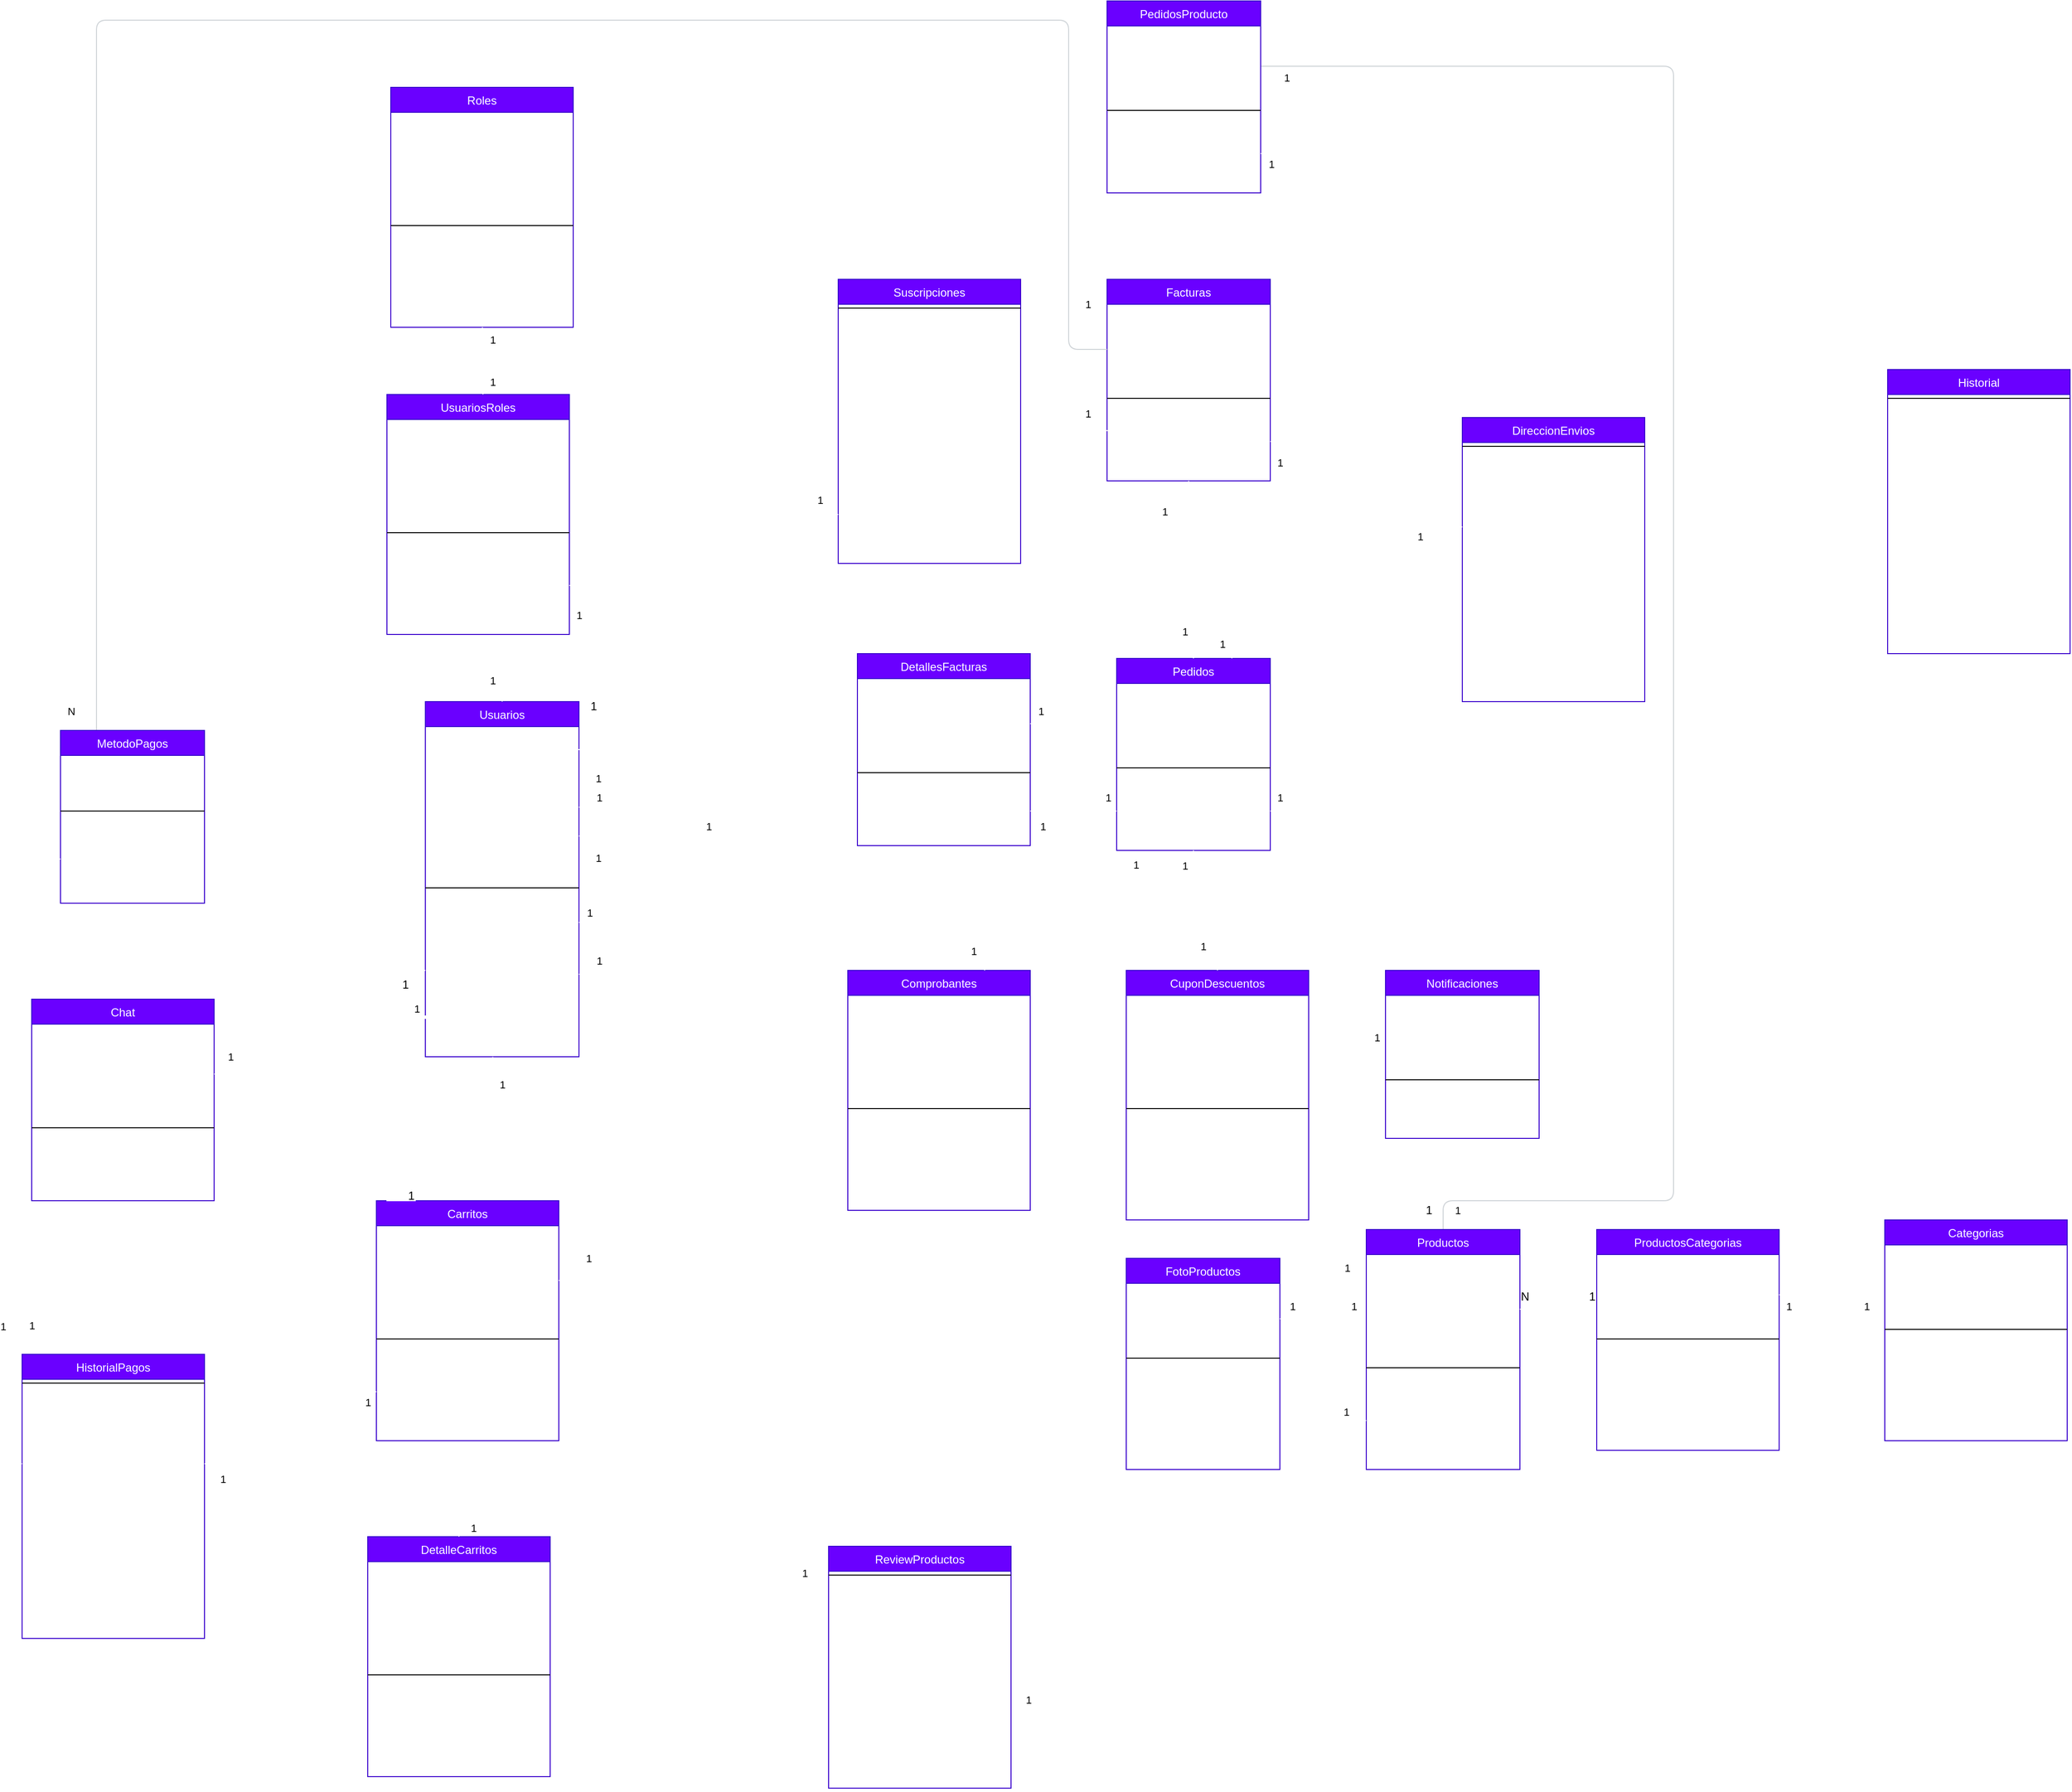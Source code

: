 <mxfile>
    <diagram id="xLcGjLG1Y2inO_7Ebg9N" name="Página-1">
        <mxGraphModel dx="1216" dy="1948" grid="1" gridSize="10" guides="1" tooltips="1" connect="1" arrows="1" fold="1" page="1" pageScale="1" pageWidth="827" pageHeight="1169" math="0" shadow="0">
            <root>
                <mxCell id="0"/>
                <mxCell id="1" parent="0"/>
                <mxCell id="3" value="Usuarios" style="swimlane;fontStyle=0;align=center;verticalAlign=top;childLayout=stackLayout;horizontal=1;startSize=26;horizontalStack=0;resizeParent=1;resizeLast=0;collapsible=1;marginBottom=0;rounded=0;shadow=0;strokeWidth=1;fontSize=12;fillColor=#6a00ff;fontColor=#FFFFFF;strokeColor=#3700CC;" parent="1" vertex="1">
                    <mxGeometry x="450" y="40" width="160" height="370" as="geometry">
                        <mxRectangle x="550" y="140" width="160" height="26" as="alternateBounds"/>
                    </mxGeometry>
                </mxCell>
                <mxCell id="4" value=" - idUsuario: int (PK)&#10; -nombre: string&#10; - apellido: string&#10; - cedula: string&#10; - direccion: string&#10; - telefono: string&#10; - correo: string&#10; - datoBancario: string&#10; - nickname: string&#10;- imagenPerfil: string" style="text;align=left;verticalAlign=top;spacingLeft=4;spacingRight=4;overflow=hidden;rotatable=0;points=[[0,0.5],[1,0.5]];portConstraint=eastwest;fontSize=12;fontColor=#FFFFFF;" parent="3" vertex="1">
                    <mxGeometry y="26" width="160" height="164" as="geometry"/>
                </mxCell>
                <mxCell id="5" value="" style="line;html=1;strokeWidth=1;align=left;verticalAlign=middle;spacingTop=-1;spacingLeft=3;spacingRight=3;rotatable=0;labelPosition=right;points=[];portConstraint=eastwest;fontSize=12;fontColor=#FFFFFF;" parent="3" vertex="1">
                    <mxGeometry y="190" width="160" height="8" as="geometry"/>
                </mxCell>
                <mxCell id="6" value="+ constructor()&#10;+ crearUsuario()&#10;+ obtenerUsuarioPorId()&#10;+ actualizarUsuario()&#10;+ eliminarUsuario()&#10;+ autenticarUsuario()&#10;+ actualizarDatoBancario()&#10;+ validarCorreo()&#10;+ validarCedula()" style="text;align=left;verticalAlign=top;spacingLeft=4;spacingRight=4;overflow=hidden;rotatable=0;points=[[0,0.5],[1,0.5]];portConstraint=eastwest;fontSize=12;fontColor=#FFFFFF;" parent="3" vertex="1">
                    <mxGeometry y="198" width="160" height="172" as="geometry"/>
                </mxCell>
                <mxCell id="7" value="Facturas" style="swimlane;fontStyle=0;align=center;verticalAlign=top;childLayout=stackLayout;horizontal=1;startSize=26;horizontalStack=0;resizeParent=1;resizeLast=0;collapsible=1;marginBottom=0;rounded=0;shadow=0;strokeWidth=1;fontSize=12;fillColor=#6a00ff;fontColor=#FFFFFF;strokeColor=#3700CC;" parent="1" vertex="1">
                    <mxGeometry x="1160" y="-400" width="170" height="210" as="geometry">
                        <mxRectangle x="550" y="140" width="160" height="26" as="alternateBounds"/>
                    </mxGeometry>
                </mxCell>
                <mxCell id="8" value="- IdFactura: int (PK)&#10;- IdUsuario: int (FK)&#10;- Fecha: date&#10;- Hora: time&#10;- Total: float&#10;- EstadoPago: string" style="text;align=left;verticalAlign=top;spacingLeft=4;spacingRight=4;overflow=hidden;rotatable=0;points=[[0,0.5],[1,0.5]];portConstraint=eastwest;fontSize=12;fontColor=#FFFFFF;" parent="7" vertex="1">
                    <mxGeometry y="26" width="170" height="94" as="geometry"/>
                </mxCell>
                <mxCell id="9" value="" style="line;html=1;strokeWidth=1;align=left;verticalAlign=middle;spacingTop=-1;spacingLeft=3;spacingRight=3;rotatable=0;labelPosition=right;points=[];portConstraint=eastwest;fontSize=12;fontColor=#FFFFFF;" parent="7" vertex="1">
                    <mxGeometry y="120" width="170" height="8" as="geometry"/>
                </mxCell>
                <mxCell id="10" value="+ constructor()&#10;+ agregarDetalleFactura()&#10;+ eliminarDetalleFactura()&#10;+ calcularTotalFactura()&#10;+actualizarestadopago()" style="text;align=left;verticalAlign=top;spacingLeft=4;spacingRight=4;overflow=hidden;rotatable=0;points=[[0,0.5],[1,0.5]];portConstraint=eastwest;fontSize=12;fontColor=#FFFFFF;" parent="7" vertex="1">
                    <mxGeometry y="128" width="170" height="82" as="geometry"/>
                </mxCell>
                <mxCell id="11" value="Pedidos" style="swimlane;fontStyle=0;align=center;verticalAlign=top;childLayout=stackLayout;horizontal=1;startSize=26;horizontalStack=0;resizeParent=1;resizeLast=0;collapsible=1;marginBottom=0;rounded=0;shadow=0;strokeWidth=1;fontSize=12;fillColor=#6a00ff;fontColor=#FFFFFF;strokeColor=#3700CC;" parent="1" vertex="1">
                    <mxGeometry x="1170" y="-5" width="160" height="200" as="geometry">
                        <mxRectangle x="550" y="140" width="160" height="26" as="alternateBounds"/>
                    </mxGeometry>
                </mxCell>
                <mxCell id="12" value="- idPedido: int (PK)&#10;- idUsuario: int (FK)&#10;- Hora: time&#10;- FechaPedido: date&#10;- Estado: string" style="text;align=left;verticalAlign=top;spacingLeft=4;spacingRight=4;overflow=hidden;rotatable=0;points=[[0,0.5],[1,0.5]];portConstraint=eastwest;fontSize=12;fontColor=#FFFFFF;" parent="11" vertex="1">
                    <mxGeometry y="26" width="160" height="84" as="geometry"/>
                </mxCell>
                <mxCell id="13" value="" style="line;html=1;strokeWidth=1;align=left;verticalAlign=middle;spacingTop=-1;spacingLeft=3;spacingRight=3;rotatable=0;labelPosition=right;points=[];portConstraint=eastwest;fontSize=12;fontColor=#FFFFFF;" parent="11" vertex="1">
                    <mxGeometry y="110" width="160" height="8" as="geometry"/>
                </mxCell>
                <mxCell id="14" value=" +constructor()&#10; + agregarProducto()&#10; + obtenerProductos()&#10; + calcularTotal()&#10; + actualizarEstado()" style="text;align=left;verticalAlign=top;spacingLeft=4;spacingRight=4;overflow=hidden;rotatable=0;points=[[0,0.5],[1,0.5]];portConstraint=eastwest;fontSize=12;fontColor=#FFFFFF;" parent="11" vertex="1">
                    <mxGeometry y="118" width="160" height="82" as="geometry"/>
                </mxCell>
                <mxCell id="15" style="edgeStyle=orthogonalEdgeStyle;rounded=1;html=1;endArrow=none;endFill=0;entryX=1;entryY=0.5;entryDx=0;entryDy=0;fillColor=#008a00;strokeColor=#CED3D7;fontColor=#FFFFFF;startArrow=none;exitX=0.5;exitY=0;exitDx=0;exitDy=0;" parent="1" source="18" target="152" edge="1">
                    <mxGeometry relative="1" as="geometry">
                        <mxPoint x="1660" y="-630" as="targetPoint"/>
                        <Array as="points">
                            <mxPoint x="1510" y="560"/>
                            <mxPoint x="1750" y="560"/>
                            <mxPoint x="1750" y="-622"/>
                        </Array>
                        <mxPoint x="1740" y="560" as="sourcePoint"/>
                    </mxGeometry>
                </mxCell>
                <mxCell id="16" value="N" style="edgeLabel;html=1;align=center;verticalAlign=middle;resizable=0;points=[];fontColor=#FFFFFF;" parent="15" vertex="1" connectable="0">
                    <mxGeometry x="0.976" y="3" relative="1" as="geometry">
                        <mxPoint y="-21" as="offset"/>
                    </mxGeometry>
                </mxCell>
                <mxCell id="232" value="1" style="edgeLabel;html=1;align=center;verticalAlign=middle;resizable=0;points=[];" parent="15" vertex="1" connectable="0">
                    <mxGeometry x="-0.952" y="-1" relative="1" as="geometry">
                        <mxPoint y="9" as="offset"/>
                    </mxGeometry>
                </mxCell>
                <mxCell id="233" value="1" style="edgeLabel;html=1;align=center;verticalAlign=middle;resizable=0;points=[];" parent="15" vertex="1" connectable="0">
                    <mxGeometry x="0.971" y="1" relative="1" as="geometry">
                        <mxPoint x="-1" y="11" as="offset"/>
                    </mxGeometry>
                </mxCell>
                <mxCell id="18" value="Productos" style="swimlane;fontStyle=0;align=center;verticalAlign=top;childLayout=stackLayout;horizontal=1;startSize=26;horizontalStack=0;resizeParent=1;resizeLast=0;collapsible=1;marginBottom=0;rounded=0;shadow=0;strokeWidth=1;fontSize=12;fillColor=#6a00ff;fontColor=#FFFFFF;strokeColor=#3700CC;" parent="1" vertex="1">
                    <mxGeometry x="1430" y="590" width="160" height="250" as="geometry">
                        <mxRectangle x="550" y="140" width="160" height="26" as="alternateBounds"/>
                    </mxGeometry>
                </mxCell>
                <mxCell id="19" value=" - idProducto: int (PK)&#10; - idPedido: int (FK)&#10; - nombre: string&#10; - precio: float&#10; - categoria: string&#10; - descripcion: string&#10; " style="text;align=left;verticalAlign=top;spacingLeft=4;spacingRight=4;overflow=hidden;rotatable=0;points=[[0,0.5],[1,0.5]];portConstraint=eastwest;fontSize=12;fontColor=#FFFFFF;" parent="18" vertex="1">
                    <mxGeometry y="26" width="160" height="114" as="geometry"/>
                </mxCell>
                <mxCell id="20" value="" style="line;html=1;strokeWidth=1;align=left;verticalAlign=middle;spacingTop=-1;spacingLeft=3;spacingRight=3;rotatable=0;labelPosition=right;points=[];portConstraint=eastwest;fontSize=12;fontColor=#FFFFFF;" parent="18" vertex="1">
                    <mxGeometry y="140" width="160" height="8" as="geometry"/>
                </mxCell>
                <mxCell id="21" value="+constructor()&#10;+mostrarDetalle() &#10;+agregarCategoria()&#10;+ actualizarPrecio()&#10;+ actualizarDescripcion()&#10;+ actualizarImagen() " style="text;align=left;verticalAlign=top;spacingLeft=4;spacingRight=4;overflow=hidden;rotatable=0;points=[[0,0.5],[1,0.5]];portConstraint=eastwest;fontSize=12;fontColor=#FFFFFF;" parent="18" vertex="1">
                    <mxGeometry y="148" width="160" height="102" as="geometry"/>
                </mxCell>
                <mxCell id="22" value="Notificaciones" style="swimlane;fontStyle=0;align=center;verticalAlign=top;childLayout=stackLayout;horizontal=1;startSize=26;horizontalStack=0;resizeParent=1;resizeLast=0;collapsible=1;marginBottom=0;rounded=0;shadow=0;strokeWidth=1;fontSize=12;fillColor=#6a00ff;fontColor=#FFFFFF;strokeColor=#3700CC;" parent="1" vertex="1">
                    <mxGeometry x="1450" y="320" width="160" height="175" as="geometry">
                        <mxRectangle x="550" y="140" width="160" height="26" as="alternateBounds"/>
                    </mxGeometry>
                </mxCell>
                <mxCell id="23" value="- idNotificacion: int (PK)&#10;- idPedido: int (FK)&#10;- fecha: date&#10;- hora: time&#10;- notificacionPedido: text" style="text;align=left;verticalAlign=top;spacingLeft=4;spacingRight=4;overflow=hidden;rotatable=0;points=[[0,0.5],[1,0.5]];portConstraint=eastwest;fontSize=12;fontColor=#FFFFFF;" parent="22" vertex="1">
                    <mxGeometry y="26" width="160" height="84" as="geometry"/>
                </mxCell>
                <mxCell id="24" value="" style="line;html=1;strokeWidth=1;align=left;verticalAlign=middle;spacingTop=-1;spacingLeft=3;spacingRight=3;rotatable=0;labelPosition=right;points=[];portConstraint=eastwest;fontSize=12;fontColor=#FFFFFF;" parent="22" vertex="1">
                    <mxGeometry y="110" width="160" height="8" as="geometry"/>
                </mxCell>
                <mxCell id="25" value="+constructor()&#10;+ enviarNotificacion() &#10;+enviarCorreo()" style="text;align=left;verticalAlign=top;spacingLeft=4;spacingRight=4;overflow=hidden;rotatable=0;points=[[0,0.5],[1,0.5]];portConstraint=eastwest;fontSize=12;fontColor=#FFFFFF;" parent="22" vertex="1">
                    <mxGeometry y="118" width="160" height="52" as="geometry"/>
                </mxCell>
                <mxCell id="27" value="DetallesFacturas" style="swimlane;fontStyle=0;align=center;verticalAlign=top;childLayout=stackLayout;horizontal=1;startSize=26;horizontalStack=0;resizeParent=1;resizeLast=0;collapsible=1;marginBottom=0;rounded=0;shadow=0;strokeWidth=1;fontSize=12;fillColor=#6a00ff;fontColor=#FFFFFF;strokeColor=#3700CC;" parent="1" vertex="1">
                    <mxGeometry x="900" y="-10" width="180" height="200" as="geometry">
                        <mxRectangle x="550" y="140" width="160" height="26" as="alternateBounds"/>
                    </mxGeometry>
                </mxCell>
                <mxCell id="28" value="- IdDetalleFactura: int (PK)&#10;- IdFactura: int (FK)&#10;- IdProducto: int (FK)&#10;- Cantidad: int&#10;- PrecioUnitario: float&#10;- Subtotal: float  " style="text;align=left;verticalAlign=top;spacingLeft=4;spacingRight=4;overflow=hidden;rotatable=0;points=[[0,0.5],[1,0.5]];portConstraint=eastwest;fontSize=12;fontColor=#FFFFFF;" parent="27" vertex="1">
                    <mxGeometry y="26" width="180" height="94" as="geometry"/>
                </mxCell>
                <mxCell id="29" value="" style="line;html=1;strokeWidth=1;align=left;verticalAlign=middle;spacingTop=-1;spacingLeft=3;spacingRight=3;rotatable=0;labelPosition=right;points=[];portConstraint=eastwest;fontSize=12;fontColor=#FFFFFF;" parent="27" vertex="1">
                    <mxGeometry y="120" width="180" height="8" as="geometry"/>
                </mxCell>
                <mxCell id="30" value="+ Constructor() &#10;+ calcularSubtotal() &#10;+ actualizarCantidad() &#10;+ actualizarPrecioUnitario()" style="text;align=left;verticalAlign=top;spacingLeft=4;spacingRight=4;overflow=hidden;rotatable=0;points=[[0,0.5],[1,0.5]];portConstraint=eastwest;fontSize=12;fontColor=#FFFFFF;" parent="27" vertex="1">
                    <mxGeometry y="128" width="180" height="72" as="geometry"/>
                </mxCell>
                <mxCell id="34" style="edgeStyle=orthogonalEdgeStyle;rounded=1;html=1;exitX=0.25;exitY=0;exitDx=0;exitDy=0;endArrow=none;endFill=0;entryX=0;entryY=0.5;entryDx=0;entryDy=0;fillColor=#f5f5f5;strokeColor=#CED3D7;fontColor=#FFFFFF;" parent="1" source="37" target="8" edge="1">
                    <mxGeometry relative="1" as="geometry">
                        <mxPoint x="1120" y="-330" as="targetPoint"/>
                        <Array as="points">
                            <mxPoint x="108" y="-670"/>
                            <mxPoint x="1120" y="-670"/>
                            <mxPoint x="1120" y="-327"/>
                        </Array>
                    </mxGeometry>
                </mxCell>
                <mxCell id="35" value="1" style="edgeLabel;html=1;align=center;verticalAlign=middle;resizable=0;points=[];fontColor=#FFFFFF;" parent="34" vertex="1" connectable="0">
                    <mxGeometry x="0.922" relative="1" as="geometry">
                        <mxPoint x="-20" as="offset"/>
                    </mxGeometry>
                </mxCell>
                <mxCell id="36" value="1" style="edgeLabel;html=1;align=center;verticalAlign=middle;resizable=0;points=[];fontColor=#FFFFFF;" parent="34" vertex="1" connectable="0">
                    <mxGeometry x="-0.978" relative="1" as="geometry">
                        <mxPoint x="23" as="offset"/>
                    </mxGeometry>
                </mxCell>
                <mxCell id="249" value="1" style="edgeLabel;html=1;align=center;verticalAlign=middle;resizable=0;points=[];" parent="34" vertex="1" connectable="0">
                    <mxGeometry x="0.918" y="-2" relative="1" as="geometry">
                        <mxPoint x="22" as="offset"/>
                    </mxGeometry>
                </mxCell>
                <mxCell id="250" value="N" style="edgeLabel;html=1;align=center;verticalAlign=middle;resizable=0;points=[];" parent="34" vertex="1" connectable="0">
                    <mxGeometry x="-0.959" relative="1" as="geometry">
                        <mxPoint x="-27" y="24" as="offset"/>
                    </mxGeometry>
                </mxCell>
                <mxCell id="37" value="MetodoPagos" style="swimlane;fontStyle=0;align=center;verticalAlign=top;childLayout=stackLayout;horizontal=1;startSize=26;horizontalStack=0;resizeParent=1;resizeLast=0;collapsible=1;marginBottom=0;rounded=0;shadow=0;strokeWidth=1;fontSize=12;fillColor=#6a00ff;fontColor=#FFFFFF;strokeColor=#3700CC;" parent="1" vertex="1">
                    <mxGeometry x="70" y="70" width="150" height="180" as="geometry">
                        <mxRectangle x="550" y="140" width="160" height="26" as="alternateBounds"/>
                    </mxGeometry>
                </mxCell>
                <mxCell id="38" value="-idMetodoPago: int (PK)&#10;-nombre: string&#10;-deascripcion: text" style="text;align=left;verticalAlign=top;spacingLeft=4;spacingRight=4;overflow=hidden;rotatable=0;points=[[0,0.5],[1,0.5]];portConstraint=eastwest;fontSize=12;fontColor=#FFFFFF;" parent="37" vertex="1">
                    <mxGeometry y="26" width="150" height="54" as="geometry"/>
                </mxCell>
                <mxCell id="39" value="" style="line;html=1;strokeWidth=1;align=left;verticalAlign=middle;spacingTop=-1;spacingLeft=3;spacingRight=3;rotatable=0;labelPosition=right;points=[];portConstraint=eastwest;fontSize=12;fontColor=#FFFFFF;" parent="37" vertex="1">
                    <mxGeometry y="80" width="150" height="8" as="geometry"/>
                </mxCell>
                <mxCell id="40" value="+constructor()&#10;+procesarPago&#10;+ValidarPago&#10;+obtenerDetallePago" style="text;align=left;verticalAlign=top;spacingLeft=4;spacingRight=4;overflow=hidden;rotatable=0;points=[[0,0.5],[1,0.5]];portConstraint=eastwest;fontSize=12;fontColor=#FFFFFF;" parent="37" vertex="1">
                    <mxGeometry y="88" width="150" height="92" as="geometry"/>
                </mxCell>
                <mxCell id="41" value="FotoProductos" style="swimlane;fontStyle=0;align=center;verticalAlign=top;childLayout=stackLayout;horizontal=1;startSize=26;horizontalStack=0;resizeParent=1;resizeLast=0;collapsible=1;marginBottom=0;rounded=0;shadow=0;strokeWidth=1;fontSize=12;fillColor=#6a00ff;fontColor=#FFFFFF;strokeColor=#3700CC;" parent="1" vertex="1">
                    <mxGeometry x="1180" y="620" width="160" height="220" as="geometry">
                        <mxRectangle x="550" y="140" width="160" height="26" as="alternateBounds"/>
                    </mxGeometry>
                </mxCell>
                <mxCell id="42" value="- idFotoProducto: int (PK)&#10;-  idProducto int (FK)&#10;- urlFoto: string&#10;- descripcion: text" style="text;align=left;verticalAlign=top;spacingLeft=4;spacingRight=4;overflow=hidden;rotatable=0;points=[[0,0.5],[1,0.5]];portConstraint=eastwest;fontSize=12;fontColor=#FFFFFF;" parent="41" vertex="1">
                    <mxGeometry y="26" width="160" height="74" as="geometry"/>
                </mxCell>
                <mxCell id="43" value="" style="line;html=1;strokeWidth=1;align=left;verticalAlign=middle;spacingTop=-1;spacingLeft=3;spacingRight=3;rotatable=0;labelPosition=right;points=[];portConstraint=eastwest;fontSize=12;fontColor=#FFFFFF;" parent="41" vertex="1">
                    <mxGeometry y="100" width="160" height="8" as="geometry"/>
                </mxCell>
                <mxCell id="44" value="+constructor()&#10;+cargarFoto()&#10;+actualizarDescripcion()&#10;+crearFotoProducto()&#10;+obtenerFotoProducto()&#10;+actualizarFotoProducto()&#10;+eliminarFotoProducto()&#10;&#10;" style="text;align=left;verticalAlign=top;spacingLeft=4;spacingRight=4;overflow=hidden;rotatable=0;points=[[0,0.5],[1,0.5]];portConstraint=eastwest;fontSize=12;fontColor=#FFFFFF;" parent="41" vertex="1">
                    <mxGeometry y="108" width="160" height="112" as="geometry"/>
                </mxCell>
                <mxCell id="45" value="Categorias" style="swimlane;fontStyle=0;align=center;verticalAlign=top;childLayout=stackLayout;horizontal=1;startSize=26;horizontalStack=0;resizeParent=1;resizeLast=0;collapsible=1;marginBottom=0;rounded=0;shadow=0;strokeWidth=1;fontSize=12;fillColor=#6a00ff;fontColor=#FFFFFF;strokeColor=#3700CC;" parent="1" vertex="1">
                    <mxGeometry x="1970" y="580" width="190" height="230" as="geometry">
                        <mxRectangle x="550" y="140" width="160" height="26" as="alternateBounds"/>
                    </mxGeometry>
                </mxCell>
                <mxCell id="46" value="-idCategoria int (PK)&#10;-nombre&#10;-descripcion&#10;" style="text;align=left;verticalAlign=top;spacingLeft=4;spacingRight=4;overflow=hidden;rotatable=0;points=[[0,0.5],[1,0.5]];portConstraint=eastwest;fontSize=12;fontColor=#FFFFFF;" parent="45" vertex="1">
                    <mxGeometry y="26" width="190" height="84" as="geometry"/>
                </mxCell>
                <mxCell id="47" value="" style="line;html=1;strokeWidth=1;align=left;verticalAlign=middle;spacingTop=-1;spacingLeft=3;spacingRight=3;rotatable=0;labelPosition=right;points=[];portConstraint=eastwest;fontSize=12;fontColor=#FFFFFF;" parent="45" vertex="1">
                    <mxGeometry y="110" width="190" height="8" as="geometry"/>
                </mxCell>
                <mxCell id="48" value="+ Constructor()&#10;+ crearCategoria()&#10;+ obtenerCategoriaPorId()&#10;+ actualizarCategoria()&#10;+ eliminarCategoria()" style="text;align=left;verticalAlign=top;spacingLeft=4;spacingRight=4;overflow=hidden;rotatable=0;points=[[0,0.5],[1,0.5]];portConstraint=eastwest;fontSize=12;fontColor=#FFFFFF;" parent="45" vertex="1">
                    <mxGeometry y="118" width="190" height="82" as="geometry"/>
                </mxCell>
                <mxCell id="49" value="Carritos" style="swimlane;fontStyle=0;align=center;verticalAlign=top;childLayout=stackLayout;horizontal=1;startSize=26;horizontalStack=0;resizeParent=1;resizeLast=0;collapsible=1;marginBottom=0;rounded=0;shadow=0;strokeWidth=1;fontSize=12;fillColor=#6a00ff;fontColor=#FFFFFF;strokeColor=#3700CC;" parent="1" vertex="1">
                    <mxGeometry x="399" y="560" width="190" height="250" as="geometry">
                        <mxRectangle x="550" y="140" width="160" height="26" as="alternateBounds"/>
                    </mxGeometry>
                </mxCell>
                <mxCell id="50" value="-idCarrito: int (PK)&#10;-idUsuario int (FK)&#10;- Fecha: date&#10;- Hora: time&#10;- Estado: string" style="text;align=left;verticalAlign=top;spacingLeft=4;spacingRight=4;overflow=hidden;rotatable=0;points=[[0,0.5],[1,0.5]];portConstraint=eastwest;fontSize=12;fontColor=#FFFFFF;" parent="49" vertex="1">
                    <mxGeometry y="26" width="190" height="114" as="geometry"/>
                </mxCell>
                <mxCell id="51" value="" style="line;html=1;strokeWidth=1;align=left;verticalAlign=middle;spacingTop=-1;spacingLeft=3;spacingRight=3;rotatable=0;labelPosition=right;points=[];portConstraint=eastwest;fontSize=12;fontColor=#FFFFFF;" parent="49" vertex="1">
                    <mxGeometry y="140" width="190" height="8" as="geometry"/>
                </mxCell>
                <mxCell id="52" value="+constructor ()&#10;+ agregarDetalleCarrito()&#10;+ eliminarDetalleCarrito()&#10;+ calcularTotalCarrito()" style="text;align=left;verticalAlign=top;spacingLeft=4;spacingRight=4;overflow=hidden;rotatable=0;points=[[0,0.5],[1,0.5]];portConstraint=eastwest;fontSize=12;fontColor=#FFFFFF;" parent="49" vertex="1">
                    <mxGeometry y="148" width="190" height="102" as="geometry"/>
                </mxCell>
                <mxCell id="53" value="DetalleCarritos" style="swimlane;fontStyle=0;align=center;verticalAlign=top;childLayout=stackLayout;horizontal=1;startSize=26;horizontalStack=0;resizeParent=1;resizeLast=0;collapsible=1;marginBottom=0;rounded=0;shadow=0;strokeWidth=1;fontSize=12;fillColor=#6a00ff;fontColor=#FFFFFF;strokeColor=#3700CC;" parent="1" vertex="1">
                    <mxGeometry x="390" y="910" width="190" height="250" as="geometry">
                        <mxRectangle x="550" y="140" width="160" height="26" as="alternateBounds"/>
                    </mxGeometry>
                </mxCell>
                <mxCell id="54" value=" - idDetalleCarrito: INT (PK)&#10; -idCarrito: INT (FK)&#10; -idProducto: INT (FK)&#10; -cantidad: INT&#10;- PrecioUnitario: float&#10;- Subtotal: float" style="text;align=left;verticalAlign=top;spacingLeft=4;spacingRight=4;overflow=hidden;rotatable=0;points=[[0,0.5],[1,0.5]];portConstraint=eastwest;fontSize=12;fontColor=#FFFFFF;" parent="53" vertex="1">
                    <mxGeometry y="26" width="190" height="114" as="geometry"/>
                </mxCell>
                <mxCell id="55" value="" style="line;html=1;strokeWidth=1;align=left;verticalAlign=middle;spacingTop=-1;spacingLeft=3;spacingRight=3;rotatable=0;labelPosition=right;points=[];portConstraint=eastwest;fontSize=12;fontColor=#FFFFFF;" parent="53" vertex="1">
                    <mxGeometry y="140" width="190" height="8" as="geometry"/>
                </mxCell>
                <mxCell id="56" value="+constructor()&#10;+ calcularSubtotal()&#10;+ actualizarCantidad()&#10;+ actualizarPrecioUnitario()" style="text;align=left;verticalAlign=top;spacingLeft=4;spacingRight=4;overflow=hidden;rotatable=0;points=[[0,0.5],[1,0.5]];portConstraint=eastwest;fontSize=12;fontColor=#FFFFFF;" parent="53" vertex="1">
                    <mxGeometry y="148" width="190" height="102" as="geometry"/>
                </mxCell>
                <mxCell id="57" value="Chat" style="swimlane;fontStyle=0;align=center;verticalAlign=top;childLayout=stackLayout;horizontal=1;startSize=26;horizontalStack=0;resizeParent=1;resizeLast=0;collapsible=1;marginBottom=0;rounded=0;shadow=0;strokeWidth=1;fontSize=12;fillColor=#6a00ff;strokeColor=#3700CC;fontColor=#FFFFFF;" parent="1" vertex="1">
                    <mxGeometry x="40" y="350" width="190" height="210" as="geometry">
                        <mxRectangle x="550" y="140" width="160" height="26" as="alternateBounds"/>
                    </mxGeometry>
                </mxCell>
                <mxCell id="58" value=" - idChat: INT (PK)&#10; - idUsuario: INT (FK)&#10; - fecha: DATE ()&#10; - hora: TIME ()&#10; - mensaje:  TEXT ()&#10; - fotoProducto: string ()&#10;" style="text;align=left;verticalAlign=top;spacingLeft=4;spacingRight=4;overflow=hidden;rotatable=0;points=[[0,0.5],[1,0.5]];portConstraint=eastwest;fontSize=12;fontColor=#FFFFFF;" parent="57" vertex="1">
                    <mxGeometry y="26" width="190" height="104" as="geometry"/>
                </mxCell>
                <mxCell id="59" value="" style="line;html=1;strokeWidth=1;align=left;verticalAlign=middle;spacingTop=-1;spacingLeft=3;spacingRight=3;rotatable=0;labelPosition=right;points=[];portConstraint=eastwest;fontSize=12;fontColor=#FFFFFF;" parent="57" vertex="1">
                    <mxGeometry y="130" width="190" height="8" as="geometry"/>
                </mxCell>
                <mxCell id="60" value="+constructor()&#10;+enviarMensaje()&#10;+obtenerMensaje()" style="text;align=left;verticalAlign=top;spacingLeft=4;spacingRight=4;overflow=hidden;rotatable=0;points=[[0,0.5],[1,0.5]];portConstraint=eastwest;fontSize=12;fontColor=#FFFFFF;" parent="57" vertex="1">
                    <mxGeometry y="138" width="190" height="62" as="geometry"/>
                </mxCell>
                <mxCell id="62" value="Comprobantes" style="swimlane;fontStyle=0;align=center;verticalAlign=top;childLayout=stackLayout;horizontal=1;startSize=26;horizontalStack=0;resizeParent=1;resizeLast=0;collapsible=1;marginBottom=0;rounded=0;shadow=0;strokeWidth=1;fontSize=12;fillColor=#6a00ff;fontColor=#FFFFFF;strokeColor=#3700CC;" parent="1" vertex="1">
                    <mxGeometry x="890" y="320" width="190" height="250" as="geometry">
                        <mxRectangle x="550" y="140" width="160" height="26" as="alternateBounds"/>
                    </mxGeometry>
                </mxCell>
                <mxCell id="63" value="- IdComprobante: int (PK)&#10;- IdPedido: int (FK)&#10;- Fecha: date&#10;- Total: float&#10;- Detalles: text&#10;- EstadoPago: string" style="text;align=left;verticalAlign=top;spacingLeft=4;spacingRight=4;overflow=hidden;rotatable=0;points=[[0,0.5],[1,0.5]];portConstraint=eastwest;fontSize=12;fontColor=#FFFFFF;" parent="62" vertex="1">
                    <mxGeometry y="26" width="190" height="114" as="geometry"/>
                </mxCell>
                <mxCell id="64" value="" style="line;html=1;strokeWidth=1;align=left;verticalAlign=middle;spacingTop=-1;spacingLeft=3;spacingRight=3;rotatable=0;labelPosition=right;points=[];portConstraint=eastwest;fontSize=12;fontColor=#FFFFFF;" parent="62" vertex="1">
                    <mxGeometry y="140" width="190" height="8" as="geometry"/>
                </mxCell>
                <mxCell id="65" value="+constructor()&#10;+generarComprobante&#10;+generarPDF()&#10;+enviarCorreo()&#10;+actualizarEstadoPago()" style="text;align=left;verticalAlign=top;spacingLeft=4;spacingRight=4;overflow=hidden;rotatable=0;points=[[0,0.5],[1,0.5]];portConstraint=eastwest;fontSize=12;fontColor=#FFFFFF;" parent="62" vertex="1">
                    <mxGeometry y="148" width="190" height="102" as="geometry"/>
                </mxCell>
                <mxCell id="66" value="CuponDescuentos" style="swimlane;fontStyle=0;align=center;verticalAlign=top;childLayout=stackLayout;horizontal=1;startSize=26;horizontalStack=0;resizeParent=1;resizeLast=0;collapsible=1;marginBottom=0;rounded=0;shadow=0;strokeWidth=1;fontSize=12;fillColor=#6a00ff;fontColor=#FFFFFF;strokeColor=#3700CC;" parent="1" vertex="1">
                    <mxGeometry x="1180" y="320" width="190" height="260" as="geometry">
                        <mxRectangle x="550" y="140" width="160" height="26" as="alternateBounds"/>
                    </mxGeometry>
                </mxCell>
                <mxCell id="67" value="- IdCupon: int (PK)&#10;-idUsuarios int (FK)&#10;- codigo: string&#10;- descuento float&#10;- fechaInicio date&#10;- fechaFin date&#10;- estado string" style="text;align=left;verticalAlign=top;spacingLeft=4;spacingRight=4;overflow=hidden;rotatable=0;points=[[0,0.5],[1,0.5]];portConstraint=eastwest;fontSize=12;fontColor=#FFFFFF;" parent="66" vertex="1">
                    <mxGeometry y="26" width="190" height="114" as="geometry"/>
                </mxCell>
                <mxCell id="68" value="" style="line;html=1;strokeWidth=1;align=left;verticalAlign=middle;spacingTop=-1;spacingLeft=3;spacingRight=3;rotatable=0;labelPosition=right;points=[];portConstraint=eastwest;fontSize=12;fontColor=#FFFFFF;" parent="66" vertex="1">
                    <mxGeometry y="140" width="190" height="8" as="geometry"/>
                </mxCell>
                <mxCell id="69" value="+constructor()&#10;+aplicarDescuento&#10;+validarDescuento&#10;+obtenerDescuento &#10;+listarDescuento &#10;+filtrarDescuento&#10;+Crearcupon()" style="text;align=left;verticalAlign=top;spacingLeft=4;spacingRight=4;overflow=hidden;rotatable=0;points=[[0,0.5],[1,0.5]];portConstraint=eastwest;fontSize=12;fontColor=#FFFFFF;" parent="66" vertex="1">
                    <mxGeometry y="148" width="190" height="102" as="geometry"/>
                </mxCell>
                <mxCell id="70" value="UsuariosRoles" style="swimlane;fontStyle=0;align=center;verticalAlign=top;childLayout=stackLayout;horizontal=1;startSize=26;horizontalStack=0;resizeParent=1;resizeLast=0;collapsible=1;marginBottom=0;rounded=0;shadow=0;strokeWidth=1;fontSize=12;fillColor=#6a00ff;fontColor=#FFFFFF;strokeColor=#3700CC;" parent="1" vertex="1">
                    <mxGeometry x="410" y="-280" width="190" height="250" as="geometry">
                        <mxRectangle x="550" y="140" width="160" height="26" as="alternateBounds"/>
                    </mxGeometry>
                </mxCell>
                <mxCell id="71" value="-IdUsuario int (PK)&#10;- IdRol: int (FK)&#10;&#10;" style="text;align=left;verticalAlign=top;spacingLeft=4;spacingRight=4;overflow=hidden;rotatable=0;points=[[0,0.5],[1,0.5]];portConstraint=eastwest;fontSize=12;fontColor=#FFFFFF;" parent="70" vertex="1">
                    <mxGeometry y="26" width="190" height="114" as="geometry"/>
                </mxCell>
                <mxCell id="72" value="" style="line;html=1;strokeWidth=1;align=left;verticalAlign=middle;spacingTop=-1;spacingLeft=3;spacingRight=3;rotatable=0;labelPosition=right;points=[];portConstraint=eastwest;fontSize=12;fontColor=#FFFFFF;" parent="70" vertex="1">
                    <mxGeometry y="140" width="190" height="8" as="geometry"/>
                </mxCell>
                <mxCell id="73" value="+constructor()&#10;+eliminarRol()&#10;+obtenerRol()&#10;+asignarRol()&#10;+listarRol()&#10;+actualizarRol()" style="text;align=left;verticalAlign=top;spacingLeft=4;spacingRight=4;overflow=hidden;rotatable=0;points=[[0,0.5],[1,0.5]];portConstraint=eastwest;fontSize=12;fontColor=#FFFFFF;" parent="70" vertex="1">
                    <mxGeometry y="148" width="190" height="102" as="geometry"/>
                </mxCell>
                <mxCell id="74" value="DireccionEnvios" style="swimlane;fontStyle=0;align=center;verticalAlign=top;childLayout=stackLayout;horizontal=1;startSize=26;horizontalStack=0;resizeParent=1;resizeLast=0;collapsible=1;marginBottom=0;rounded=0;shadow=0;strokeWidth=1;fontSize=12;fillColor=#6a00ff;fontColor=#FFFFFF;strokeColor=#3700CC;" parent="1" vertex="1">
                    <mxGeometry x="1530" y="-256" width="190" height="296" as="geometry">
                        <mxRectangle x="550" y="140" width="160" height="26" as="alternateBounds"/>
                    </mxGeometry>
                </mxCell>
                <mxCell id="75" value="" style="line;html=1;strokeWidth=1;align=left;verticalAlign=middle;spacingTop=-1;spacingLeft=3;spacingRight=3;rotatable=0;labelPosition=right;points=[];portConstraint=eastwest;fontSize=12;fontColor=#FFFFFF;" parent="74" vertex="1">
                    <mxGeometry y="26" width="190" height="8" as="geometry"/>
                </mxCell>
                <mxCell id="76" value="- idDireccion int (PK)&#10;- idUsuario int (FK)&#10;-departamento: string&#10;-municipio: string&#10;-ciudad: string&#10;- direccion: string" style="text;align=left;verticalAlign=top;spacingLeft=4;spacingRight=4;overflow=hidden;rotatable=0;points=[[0,0.5],[1,0.5]];portConstraint=eastwest;fontSize=12;fontColor=#FFFFFF;" parent="74" vertex="1">
                    <mxGeometry y="34" width="190" height="160" as="geometry"/>
                </mxCell>
                <mxCell id="77" value="+constructor()&#10;+agregarDireccion &#10;+actualizarDirección&#10;+eliminarDireccion &#10;+listarDirecciones" style="text;align=left;verticalAlign=top;spacingLeft=4;spacingRight=4;overflow=hidden;rotatable=0;points=[[0,0.5],[1,0.5]];portConstraint=eastwest;fontSize=12;fontColor=#FFFFFF;" parent="74" vertex="1">
                    <mxGeometry y="194" width="190" height="102" as="geometry"/>
                </mxCell>
                <mxCell id="78" value="Suscripciones" style="swimlane;fontStyle=0;align=center;verticalAlign=top;childLayout=stackLayout;horizontal=1;startSize=26;horizontalStack=0;resizeParent=1;resizeLast=0;collapsible=1;marginBottom=0;rounded=0;shadow=0;strokeWidth=1;fontSize=12;fillColor=#6a00ff;fontColor=#FFFFFF;strokeColor=#3700CC;" parent="1" vertex="1">
                    <mxGeometry x="880" y="-400" width="190" height="296" as="geometry">
                        <mxRectangle x="550" y="140" width="160" height="26" as="alternateBounds"/>
                    </mxGeometry>
                </mxCell>
                <mxCell id="79" value="" style="line;html=1;strokeWidth=1;align=left;verticalAlign=middle;spacingTop=-1;spacingLeft=3;spacingRight=3;rotatable=0;labelPosition=right;points=[];portConstraint=eastwest;fontSize=12;fontColor=#FFFFFF;" parent="78" vertex="1">
                    <mxGeometry y="26" width="190" height="8" as="geometry"/>
                </mxCell>
                <mxCell id="80" value="- idSuscripcion int (PK)&#10;- idUsuario int (FK)&#10;- tipoSuscripcion: string&#10;- fechaInicio: date&#10;- fechaFin: date&#10;- estado: string" style="text;align=left;verticalAlign=top;spacingLeft=4;spacingRight=4;overflow=hidden;rotatable=0;points=[[0,0.5],[1,0.5]];portConstraint=eastwest;fontSize=12;fontColor=#FFFFFF;" parent="78" vertex="1">
                    <mxGeometry y="34" width="190" height="160" as="geometry"/>
                </mxCell>
                <mxCell id="81" value="+constructor()&#10;+crearsuscripción()&#10;+actualizarSuscripciones() &#10;+obtenerSuscripciones ()&#10;+listarSuscripciones ()&#10;+cancelarSuscripciones()" style="text;align=left;verticalAlign=top;spacingLeft=4;spacingRight=4;overflow=hidden;rotatable=0;points=[[0,0.5],[1,0.5]];portConstraint=eastwest;fontSize=12;fontColor=#FFFFFF;" parent="78" vertex="1">
                    <mxGeometry y="194" width="190" height="102" as="geometry"/>
                </mxCell>
                <mxCell id="82" value="ReviewProductos" style="swimlane;fontStyle=0;align=center;verticalAlign=top;childLayout=stackLayout;horizontal=1;startSize=26;horizontalStack=0;resizeParent=1;resizeLast=0;collapsible=1;marginBottom=0;rounded=0;shadow=0;strokeWidth=1;fontSize=12;fillColor=#6a00ff;fontColor=#FFFFFF;strokeColor=#3700CC;" parent="1" vertex="1">
                    <mxGeometry x="870" y="920" width="190" height="252" as="geometry">
                        <mxRectangle x="550" y="140" width="160" height="26" as="alternateBounds"/>
                    </mxGeometry>
                </mxCell>
                <mxCell id="83" value="" style="line;html=1;strokeWidth=1;align=left;verticalAlign=middle;spacingTop=-1;spacingLeft=3;spacingRight=3;rotatable=0;labelPosition=right;points=[];portConstraint=eastwest;fontSize=12;fontColor=#FFFFFF;" parent="82" vertex="1">
                    <mxGeometry y="26" width="190" height="8" as="geometry"/>
                </mxCell>
                <mxCell id="84" value="-idReview int (PK)&#10;- idUsuario int (FK)&#10;-idProducto int (FK)&#10;-calificacion: int&#10;-comentario : string&#10;-fecha: date" style="text;align=left;verticalAlign=top;spacingLeft=4;spacingRight=4;overflow=hidden;rotatable=0;points=[[0,0.5],[1,0.5]];portConstraint=eastwest;fontSize=12;fontColor=#FFFFFF;" parent="82" vertex="1">
                    <mxGeometry y="34" width="190" height="116" as="geometry"/>
                </mxCell>
                <mxCell id="85" value="+constructor()&#10;+agregar Review&#10;+obtenerReview &#10;+listarRieviews&#10;+filtrarRieviews&#10;+Actualizarreview()" style="text;align=left;verticalAlign=top;spacingLeft=4;spacingRight=4;overflow=hidden;rotatable=0;points=[[0,0.5],[1,0.5]];portConstraint=eastwest;fontSize=12;fontColor=#FFFFFF;" parent="82" vertex="1">
                    <mxGeometry y="150" width="190" height="102" as="geometry"/>
                </mxCell>
                <mxCell id="86" value="HistorialPagos" style="swimlane;fontStyle=0;align=center;verticalAlign=top;childLayout=stackLayout;horizontal=1;startSize=26;horizontalStack=0;resizeParent=1;resizeLast=0;collapsible=1;marginBottom=0;rounded=0;shadow=0;strokeWidth=1;fontSize=12;fillColor=#6a00ff;fontColor=#FFFFFF;strokeColor=#3700CC;" parent="1" vertex="1">
                    <mxGeometry x="30" y="720" width="190" height="296" as="geometry">
                        <mxRectangle x="550" y="140" width="160" height="26" as="alternateBounds"/>
                    </mxGeometry>
                </mxCell>
                <mxCell id="87" value="" style="line;html=1;strokeWidth=1;align=left;verticalAlign=middle;spacingTop=-1;spacingLeft=3;spacingRight=3;rotatable=0;labelPosition=right;points=[];portConstraint=eastwest;fontSize=12;fontColor=#FFFFFF;" parent="86" vertex="1">
                    <mxGeometry y="26" width="190" height="8" as="geometry"/>
                </mxCell>
                <mxCell id="88" value="- idHistorialPago int (PK)&#10;- idUsuario int (FK)&#10;- idMetodoPago int (FK)&#10;- fecha: date&#10;- hora: time&#10;- monto: float&#10;- estado: string" style="text;align=left;verticalAlign=top;spacingLeft=4;spacingRight=4;overflow=hidden;rotatable=0;points=[[0,0.5],[1,0.5]];portConstraint=eastwest;fontSize=12;fontColor=#FFFFFF;" parent="86" vertex="1">
                    <mxGeometry y="34" width="190" height="160" as="geometry"/>
                </mxCell>
                <mxCell id="89" value="+constructor()&#10;+ crearHistorialPago()&#10;+ obtenerHistorialPagoPorId()&#10;+ actualizarHistorialPago()&#10;+ eliminarHistorialPago()" style="text;align=left;verticalAlign=top;spacingLeft=4;spacingRight=4;overflow=hidden;rotatable=0;points=[[0,0.5],[1,0.5]];portConstraint=eastwest;fontSize=12;fontColor=#FFFFFF;" parent="86" vertex="1">
                    <mxGeometry y="194" width="190" height="102" as="geometry"/>
                </mxCell>
                <mxCell id="94" style="edgeStyle=orthogonalEdgeStyle;rounded=0;html=1;exitX=1;exitY=0.5;exitDx=0;exitDy=0;endArrow=none;endFill=0;entryX=0;entryY=0.75;entryDx=0;entryDy=0;entryPerimeter=0;fillColor=#008a00;strokeColor=#FFFFFF;fontColor=#FFFFFF;" parent="1" source="58" target="6" edge="1">
                    <mxGeometry relative="1" as="geometry">
                        <mxPoint x="310" y="370" as="targetPoint"/>
                        <Array as="points">
                            <mxPoint x="290" y="428"/>
                            <mxPoint x="290" y="370"/>
                            <mxPoint x="450" y="370"/>
                        </Array>
                    </mxGeometry>
                </mxCell>
                <mxCell id="95" value="1" style="edgeLabel;html=1;align=center;verticalAlign=middle;resizable=0;points=[];fontColor=#FFFFFF;" parent="94" vertex="1" connectable="0">
                    <mxGeometry x="0.755" y="-1" relative="1" as="geometry">
                        <mxPoint x="21" y="9" as="offset"/>
                    </mxGeometry>
                </mxCell>
                <mxCell id="96" value="N" style="edgeLabel;html=1;align=center;verticalAlign=middle;resizable=0;points=[];fontColor=#FFFFFF;" parent="94" vertex="1" connectable="0">
                    <mxGeometry x="-0.874" y="-1" relative="1" as="geometry">
                        <mxPoint y="11" as="offset"/>
                    </mxGeometry>
                </mxCell>
                <mxCell id="202" value="1" style="edgeLabel;html=1;align=center;verticalAlign=middle;resizable=0;points=[];" parent="94" vertex="1" connectable="0">
                    <mxGeometry x="-0.878" relative="1" as="geometry">
                        <mxPoint y="-18" as="offset"/>
                    </mxGeometry>
                </mxCell>
                <mxCell id="203" value="1" style="edgeLabel;html=1;align=center;verticalAlign=middle;resizable=0;points=[];" parent="94" vertex="1" connectable="0">
                    <mxGeometry x="0.883" y="1" relative="1" as="geometry">
                        <mxPoint x="4" y="-9" as="offset"/>
                    </mxGeometry>
                </mxCell>
                <mxCell id="98" style="edgeStyle=orthogonalEdgeStyle;rounded=0;html=1;endArrow=none;endFill=0;fillColor=#008a00;strokeColor=#FFFFFF;fontColor=#FFFFFF;" parent="1" source="52" edge="1">
                    <mxGeometry relative="1" as="geometry">
                        <mxPoint x="485" y="910.0" as="targetPoint"/>
                        <Array as="points">
                            <mxPoint x="380" y="759"/>
                            <mxPoint x="380" y="860"/>
                            <mxPoint x="485" y="860"/>
                        </Array>
                    </mxGeometry>
                </mxCell>
                <mxCell id="99" value="1" style="edgeLabel;html=1;align=center;verticalAlign=middle;resizable=0;points=[];fontColor=#FFFFFF;" parent="98" vertex="1" connectable="0">
                    <mxGeometry x="-0.716" y="-4" relative="1" as="geometry">
                        <mxPoint as="offset"/>
                    </mxGeometry>
                </mxCell>
                <mxCell id="100" value="N" style="edgeLabel;html=1;align=center;verticalAlign=middle;resizable=0;points=[];fontColor=#FFFFFF;" parent="98" vertex="1" connectable="0">
                    <mxGeometry x="0.663" relative="1" as="geometry">
                        <mxPoint x="-15" y="36" as="offset"/>
                    </mxGeometry>
                </mxCell>
                <mxCell id="208" value="1" style="edgeLabel;html=1;align=center;verticalAlign=middle;resizable=0;points=[];" parent="98" vertex="1" connectable="0">
                    <mxGeometry x="0.704" y="-1" relative="1" as="geometry">
                        <mxPoint x="16" y="31" as="offset"/>
                    </mxGeometry>
                </mxCell>
                <mxCell id="209" value="1" style="edgeLabel;html=1;align=center;verticalAlign=middle;resizable=0;points=[];" parent="98" vertex="1" connectable="0">
                    <mxGeometry x="-0.565" y="-2" relative="1" as="geometry">
                        <mxPoint x="12" y="-30" as="offset"/>
                    </mxGeometry>
                </mxCell>
                <mxCell id="101" style="edgeStyle=orthogonalEdgeStyle;rounded=0;html=1;endArrow=none;endFill=0;fillColor=#008a00;strokeColor=#FFFFFF;fontColor=#FFFFFF;" parent="1" source="21" edge="1">
                    <mxGeometry relative="1" as="geometry">
                        <Array as="points">
                            <mxPoint x="1380" y="789"/>
                            <mxPoint x="1380" y="1103"/>
                        </Array>
                        <mxPoint x="1061" y="1100" as="targetPoint"/>
                    </mxGeometry>
                </mxCell>
                <mxCell id="102" value="N" style="edgeLabel;html=1;align=center;verticalAlign=middle;resizable=0;points=[];fontColor=#FFFFFF;" parent="101" vertex="1" connectable="0">
                    <mxGeometry x="0.901" y="3" relative="1" as="geometry">
                        <mxPoint x="-15" y="14" as="offset"/>
                    </mxGeometry>
                </mxCell>
                <mxCell id="103" value="1" style="edgeLabel;html=1;align=center;verticalAlign=middle;resizable=0;points=[];fontColor=#FFFFFF;" parent="101" vertex="1" connectable="0">
                    <mxGeometry x="-0.824" y="2" relative="1" as="geometry">
                        <mxPoint x="28" as="offset"/>
                    </mxGeometry>
                </mxCell>
                <mxCell id="237" value="1" style="edgeLabel;html=1;align=center;verticalAlign=middle;resizable=0;points=[];" parent="101" vertex="1" connectable="0">
                    <mxGeometry x="0.926" y="2" relative="1" as="geometry">
                        <mxPoint x="-6" y="-25" as="offset"/>
                    </mxGeometry>
                </mxCell>
                <mxCell id="238" value="1" style="edgeLabel;html=1;align=center;verticalAlign=middle;resizable=0;points=[];" parent="101" vertex="1" connectable="0">
                    <mxGeometry x="-0.887" y="-3" relative="1" as="geometry">
                        <mxPoint x="18" y="-6" as="offset"/>
                    </mxGeometry>
                </mxCell>
                <mxCell id="104" style="edgeStyle=orthogonalEdgeStyle;rounded=0;html=1;entryX=-0.012;entryY=0.588;entryDx=0;entryDy=0;entryPerimeter=0;endArrow=none;endFill=0;fillColor=#008a00;strokeColor=#FFFFFF;fontColor=#FFFFFF;" parent="1" source="42" target="19" edge="1">
                    <mxGeometry relative="1" as="geometry"/>
                </mxCell>
                <mxCell id="105" value="N" style="edgeLabel;html=1;align=center;verticalAlign=middle;resizable=0;points=[];fontColor=#FFFFFF;" parent="104" vertex="1" connectable="0">
                    <mxGeometry x="-0.758" relative="1" as="geometry">
                        <mxPoint y="17" as="offset"/>
                    </mxGeometry>
                </mxCell>
                <mxCell id="106" value="1" style="edgeLabel;html=1;align=center;verticalAlign=middle;resizable=0;points=[];fontColor=#FFFFFF;" parent="104" vertex="1" connectable="0">
                    <mxGeometry x="0.633" y="-2" relative="1" as="geometry">
                        <mxPoint y="15" as="offset"/>
                    </mxGeometry>
                </mxCell>
                <mxCell id="210" value="1" style="edgeLabel;html=1;align=center;verticalAlign=middle;resizable=0;points=[];" parent="104" vertex="1" connectable="0">
                    <mxGeometry x="-0.712" y="1" relative="1" as="geometry">
                        <mxPoint y="-12" as="offset"/>
                    </mxGeometry>
                </mxCell>
                <mxCell id="211" value="1" style="edgeLabel;html=1;align=center;verticalAlign=middle;resizable=0;points=[];" parent="104" vertex="1" connectable="0">
                    <mxGeometry x="0.749" relative="1" as="geometry">
                        <mxPoint y="-13" as="offset"/>
                    </mxGeometry>
                </mxCell>
                <mxCell id="108" style="edgeStyle=orthogonalEdgeStyle;rounded=0;html=1;endArrow=none;endFill=0;entryX=-0.025;entryY=0.774;entryDx=0;entryDy=0;entryPerimeter=0;fillColor=#008a00;strokeColor=#FFFFFF;fontColor=#FFFFFF;" parent="1" source="14" target="23" edge="1">
                    <mxGeometry relative="1" as="geometry">
                        <mxPoint x="1410" y="410" as="targetPoint"/>
                        <Array as="points">
                            <mxPoint x="1400" y="154"/>
                            <mxPoint x="1400" y="410"/>
                        </Array>
                    </mxGeometry>
                </mxCell>
                <mxCell id="109" value="1" style="edgeLabel;html=1;align=center;verticalAlign=middle;resizable=0;points=[];fontColor=#FFFFFF;" parent="108" vertex="1" connectable="0">
                    <mxGeometry x="-0.908" y="-1" relative="1" as="geometry">
                        <mxPoint x="-7" y="15" as="offset"/>
                    </mxGeometry>
                </mxCell>
                <mxCell id="110" value="N" style="edgeLabel;html=1;align=center;verticalAlign=middle;resizable=0;points=[];fontColor=#FFFFFF;" parent="108" vertex="1" connectable="0">
                    <mxGeometry x="0.799" y="1" relative="1" as="geometry">
                        <mxPoint x="31" y="11" as="offset"/>
                    </mxGeometry>
                </mxCell>
                <mxCell id="204" value="1" style="edgeLabel;html=1;align=center;verticalAlign=middle;resizable=0;points=[];" parent="108" vertex="1" connectable="0">
                    <mxGeometry x="0.927" y="1" relative="1" as="geometry">
                        <mxPoint x="7" y="-19" as="offset"/>
                    </mxGeometry>
                </mxCell>
                <mxCell id="205" value="1" style="edgeLabel;html=1;align=center;verticalAlign=middle;resizable=0;points=[];" parent="108" vertex="1" connectable="0">
                    <mxGeometry x="-0.952" y="2" relative="1" as="geometry">
                        <mxPoint x="1" y="-12" as="offset"/>
                    </mxGeometry>
                </mxCell>
                <mxCell id="111" style="edgeStyle=orthogonalEdgeStyle;rounded=0;html=1;entryX=0.75;entryY=0;entryDx=0;entryDy=0;endArrow=none;endFill=0;fillColor=#008a00;strokeColor=#FFFFFF;fontColor=#FFFFFF;" parent="1" source="10" target="11" edge="1">
                    <mxGeometry relative="1" as="geometry">
                        <Array as="points">
                            <mxPoint x="1350" y="-231"/>
                            <mxPoint x="1350" y="-98"/>
                            <mxPoint x="1290" y="-98"/>
                        </Array>
                    </mxGeometry>
                </mxCell>
                <mxCell id="112" value="1" style="edgeLabel;html=1;align=center;verticalAlign=middle;resizable=0;points=[];fontColor=#FFFFFF;" parent="111" vertex="1" connectable="0">
                    <mxGeometry x="0.908" relative="1" as="geometry">
                        <mxPoint x="10" as="offset"/>
                    </mxGeometry>
                </mxCell>
                <mxCell id="113" value="1" style="edgeLabel;html=1;align=center;verticalAlign=middle;resizable=0;points=[];fontColor=#FFFFFF;" parent="111" vertex="1" connectable="0">
                    <mxGeometry x="-0.763" y="1" relative="1" as="geometry">
                        <mxPoint x="9" y="5" as="offset"/>
                    </mxGeometry>
                </mxCell>
                <mxCell id="251" value="1" style="edgeLabel;html=1;align=center;verticalAlign=middle;resizable=0;points=[];" parent="111" vertex="1" connectable="0">
                    <mxGeometry x="-0.694" y="2" relative="1" as="geometry">
                        <mxPoint x="-12" y="-5" as="offset"/>
                    </mxGeometry>
                </mxCell>
                <mxCell id="252" value="1" style="edgeLabel;html=1;align=center;verticalAlign=middle;resizable=0;points=[];" parent="111" vertex="1" connectable="0">
                    <mxGeometry x="0.785" y="-3" relative="1" as="geometry">
                        <mxPoint x="-7" y="18" as="offset"/>
                    </mxGeometry>
                </mxCell>
                <mxCell id="117" style="edgeStyle=orthogonalEdgeStyle;rounded=0;html=1;endArrow=none;endFill=0;fillColor=#008a00;strokeColor=#FFFFFF;fontColor=#FFFFFF;" parent="1" source="10" edge="1">
                    <mxGeometry relative="1" as="geometry">
                        <Array as="points">
                            <mxPoint x="1245" y="-90"/>
                            <mxPoint x="740" y="-90"/>
                            <mxPoint x="740" y="130"/>
                            <mxPoint x="612" y="130"/>
                        </Array>
                        <mxPoint x="600" y="90" as="targetPoint"/>
                    </mxGeometry>
                </mxCell>
                <mxCell id="119" value="N" style="edgeLabel;html=1;align=center;verticalAlign=middle;resizable=0;points=[];fontColor=#FFFFFF;" parent="117" vertex="1" connectable="0">
                    <mxGeometry x="-0.947" y="1" relative="1" as="geometry">
                        <mxPoint x="14" y="6" as="offset"/>
                    </mxGeometry>
                </mxCell>
                <mxCell id="197" value="1" style="edgeLabel;html=1;align=center;verticalAlign=middle;resizable=0;points=[];" parent="117" vertex="1" connectable="0">
                    <mxGeometry x="-0.959" y="-3" relative="1" as="geometry">
                        <mxPoint x="-22" y="11" as="offset"/>
                    </mxGeometry>
                </mxCell>
                <mxCell id="198" value="1" style="edgeLabel;html=1;align=center;verticalAlign=middle;resizable=0;points=[];" parent="117" vertex="1" connectable="0">
                    <mxGeometry x="0.828" relative="1" as="geometry">
                        <mxPoint x="-16" y="10" as="offset"/>
                    </mxGeometry>
                </mxCell>
                <mxCell id="199" value="1" style="edgeLabel;html=1;align=center;verticalAlign=middle;resizable=0;points=[];" parent="117" vertex="1" connectable="0">
                    <mxGeometry x="0.852" y="-1" relative="1" as="geometry">
                        <mxPoint x="-5" y="-9" as="offset"/>
                    </mxGeometry>
                </mxCell>
                <mxCell id="120" style="edgeStyle=orthogonalEdgeStyle;rounded=0;html=1;endArrow=none;endFill=0;fillColor=#008a00;strokeColor=#FFFFFF;fontColor=#FFFFFF;" parent="1" source="73" target="3" edge="1">
                    <mxGeometry relative="1" as="geometry">
                        <Array as="points">
                            <mxPoint x="620" y="-81"/>
                            <mxPoint x="620" y="5"/>
                            <mxPoint x="530" y="5"/>
                        </Array>
                    </mxGeometry>
                </mxCell>
                <mxCell id="121" value="1" style="edgeLabel;html=1;align=center;verticalAlign=middle;resizable=0;points=[];fontColor=#FFFFFF;" parent="120" vertex="1" connectable="0">
                    <mxGeometry x="0.62" y="2" relative="1" as="geometry">
                        <mxPoint x="5" y="13" as="offset"/>
                    </mxGeometry>
                </mxCell>
                <mxCell id="122" value="N" style="edgeLabel;html=1;align=center;verticalAlign=middle;resizable=0;points=[];fontColor=#FFFFFF;" parent="120" vertex="1" connectable="0">
                    <mxGeometry x="-0.764" y="-1" relative="1" as="geometry">
                        <mxPoint x="11" y="24" as="offset"/>
                    </mxGeometry>
                </mxCell>
                <mxCell id="245" value="1" style="edgeLabel;html=1;align=center;verticalAlign=middle;resizable=0;points=[];" parent="120" vertex="1" connectable="0">
                    <mxGeometry x="0.749" y="-2" relative="1" as="geometry">
                        <mxPoint x="-8" y="7" as="offset"/>
                    </mxGeometry>
                </mxCell>
                <mxCell id="246" value="1" style="edgeLabel;html=1;align=center;verticalAlign=middle;resizable=0;points=[];" parent="120" vertex="1" connectable="0">
                    <mxGeometry x="-0.678" y="-1" relative="1" as="geometry">
                        <mxPoint x="-9" y="14" as="offset"/>
                    </mxGeometry>
                </mxCell>
                <mxCell id="123" value="Roles" style="swimlane;fontStyle=0;align=center;verticalAlign=top;childLayout=stackLayout;horizontal=1;startSize=26;horizontalStack=0;resizeParent=1;resizeLast=0;collapsible=1;marginBottom=0;rounded=0;shadow=0;strokeWidth=1;fontSize=12;fillColor=#6a00ff;fontColor=#FFFFFF;strokeColor=#3700CC;" parent="1" vertex="1">
                    <mxGeometry x="414" y="-600" width="190" height="250" as="geometry">
                        <mxRectangle x="550" y="140" width="160" height="26" as="alternateBounds"/>
                    </mxGeometry>
                </mxCell>
                <mxCell id="124" value="- IdRol: int (PK)&#10;- nombreRol: string&#10;" style="text;align=left;verticalAlign=top;spacingLeft=4;spacingRight=4;overflow=hidden;rotatable=0;points=[[0,0.5],[1,0.5]];portConstraint=eastwest;fontSize=12;fontColor=#FFFFFF;" parent="123" vertex="1">
                    <mxGeometry y="26" width="190" height="114" as="geometry"/>
                </mxCell>
                <mxCell id="125" value="" style="line;html=1;strokeWidth=1;align=left;verticalAlign=middle;spacingTop=-1;spacingLeft=3;spacingRight=3;rotatable=0;labelPosition=right;points=[];portConstraint=eastwest;fontSize=12;fontColor=#FFFFFF;" parent="123" vertex="1">
                    <mxGeometry y="140" width="190" height="8" as="geometry"/>
                </mxCell>
                <mxCell id="126" value="+constructor()&#10;+eliminarRol()&#10;+obtenerRol()&#10;+asignarRol()&#10;+listarRol()&#10;+actualizarRol()" style="text;align=left;verticalAlign=top;spacingLeft=4;spacingRight=4;overflow=hidden;rotatable=0;points=[[0,0.5],[1,0.5]];portConstraint=eastwest;fontSize=12;fontColor=#FFFFFF;" parent="123" vertex="1">
                    <mxGeometry y="148" width="190" height="102" as="geometry"/>
                </mxCell>
                <mxCell id="127" style="edgeStyle=none;html=1;endArrow=none;endFill=0;fillColor=#008a00;strokeColor=#FFFFFF;fontColor=#FFFFFF;" parent="1" source="126" edge="1">
                    <mxGeometry relative="1" as="geometry">
                        <mxPoint x="510" y="-280" as="targetPoint"/>
                    </mxGeometry>
                </mxCell>
                <mxCell id="128" value="1" style="edgeLabel;html=1;align=center;verticalAlign=middle;resizable=0;points=[];fontColor=#FFFFFF;" parent="127" vertex="1" connectable="0">
                    <mxGeometry x="-0.449" y="-2" relative="1" as="geometry">
                        <mxPoint x="-8" y="-9" as="offset"/>
                    </mxGeometry>
                </mxCell>
                <mxCell id="129" value="N" style="edgeLabel;html=1;align=center;verticalAlign=middle;resizable=0;points=[];fontColor=#FFFFFF;" parent="127" vertex="1" connectable="0">
                    <mxGeometry x="0.67" y="2" relative="1" as="geometry">
                        <mxPoint x="-12" as="offset"/>
                    </mxGeometry>
                </mxCell>
                <mxCell id="247" value="1" style="edgeLabel;html=1;align=center;verticalAlign=middle;resizable=0;points=[];" parent="127" vertex="1" connectable="0">
                    <mxGeometry x="-0.647" y="-1" relative="1" as="geometry">
                        <mxPoint x="11" as="offset"/>
                    </mxGeometry>
                </mxCell>
                <mxCell id="248" value="1" style="edgeLabel;html=1;align=center;verticalAlign=middle;resizable=0;points=[];" parent="127" vertex="1" connectable="0">
                    <mxGeometry x="0.62" y="-2" relative="1" as="geometry">
                        <mxPoint x="12" as="offset"/>
                    </mxGeometry>
                </mxCell>
                <mxCell id="130" style="edgeStyle=none;html=1;exitX=0;exitY=0.5;exitDx=0;exitDy=0;endArrow=none;endFill=0;entryX=1.015;entryY=0.051;entryDx=0;entryDy=0;entryPerimeter=0;fillColor=#008a00;strokeColor=#FFFFFF;fontColor=#FFFFFF;" parent="1" source="81" target="3" edge="1">
                    <mxGeometry relative="1" as="geometry">
                        <mxPoint x="680" y="60" as="targetPoint"/>
                        <Array as="points">
                            <mxPoint x="670" y="-155"/>
                            <mxPoint x="670" y="-60"/>
                            <mxPoint x="670" y="59"/>
                        </Array>
                    </mxGeometry>
                </mxCell>
                <mxCell id="131" value="&amp;nbsp;N" style="edgeLabel;html=1;align=center;verticalAlign=middle;resizable=0;points=[];fontColor=#FFFFFF;" parent="130" vertex="1" connectable="0">
                    <mxGeometry x="-0.903" y="3" relative="1" as="geometry">
                        <mxPoint y="12" as="offset"/>
                    </mxGeometry>
                </mxCell>
                <mxCell id="132" value="1" style="edgeLabel;html=1;align=center;verticalAlign=middle;resizable=0;points=[];fontColor=#FFFFFF;" parent="130" vertex="1" connectable="0">
                    <mxGeometry x="0.942" y="3" relative="1" as="geometry">
                        <mxPoint y="8" as="offset"/>
                    </mxGeometry>
                </mxCell>
                <mxCell id="196" value="1" style="edgeLabel;html=1;align=center;verticalAlign=middle;resizable=0;points=[];" parent="130" vertex="1" connectable="0">
                    <mxGeometry x="-0.918" y="-1" relative="1" as="geometry">
                        <mxPoint y="-14" as="offset"/>
                    </mxGeometry>
                </mxCell>
                <mxCell id="133" style="edgeStyle=orthogonalEdgeStyle;rounded=1;html=1;exitX=1;exitY=0.5;exitDx=0;exitDy=0;endArrow=none;endFill=0;entryX=0.439;entryY=1.001;entryDx=0;entryDy=0;entryPerimeter=0;fillColor=#008a00;strokeColor=#FFFFFF;fontColor=#FFFFFF;" parent="1" source="88" target="6" edge="1">
                    <mxGeometry relative="1" as="geometry">
                        <mxPoint x="446" y="440" as="targetPoint"/>
                        <Array as="points">
                            <mxPoint x="310" y="834"/>
                            <mxPoint x="310" y="520"/>
                            <mxPoint x="520" y="520"/>
                        </Array>
                    </mxGeometry>
                </mxCell>
                <mxCell id="134" value="N" style="edgeLabel;html=1;align=center;verticalAlign=middle;resizable=0;points=[];fontColor=#FFFFFF;" parent="133" vertex="1" connectable="0">
                    <mxGeometry x="-0.947" y="2" relative="1" as="geometry">
                        <mxPoint y="-12" as="offset"/>
                    </mxGeometry>
                </mxCell>
                <mxCell id="135" value="1" style="edgeLabel;html=1;align=center;verticalAlign=middle;resizable=0;points=[];fontColor=#FFFFFF;" parent="133" vertex="1" connectable="0">
                    <mxGeometry x="0.918" y="-1" relative="1" as="geometry">
                        <mxPoint x="-11" as="offset"/>
                    </mxGeometry>
                </mxCell>
                <mxCell id="228" value="1" style="edgeLabel;html=1;align=center;verticalAlign=middle;resizable=0;points=[];" parent="133" vertex="1" connectable="0">
                    <mxGeometry x="-0.949" relative="1" as="geometry">
                        <mxPoint y="16" as="offset"/>
                    </mxGeometry>
                </mxCell>
                <mxCell id="229" value="1" style="edgeLabel;html=1;align=center;verticalAlign=middle;resizable=0;points=[];" parent="133" vertex="1" connectable="0">
                    <mxGeometry x="0.928" y="-2" relative="1" as="geometry">
                        <mxPoint x="8" y="3" as="offset"/>
                    </mxGeometry>
                </mxCell>
                <mxCell id="136" style="edgeStyle=orthogonalEdgeStyle;rounded=1;html=1;endArrow=none;endFill=0;fillColor=#008a00;strokeColor=#FFFFFF;fontColor=#FFFFFF;" parent="1" source="6" target="14" edge="1">
                    <mxGeometry relative="1" as="geometry">
                        <mxPoint x="1250" y="210" as="targetPoint"/>
                        <Array as="points">
                            <mxPoint x="1250" y="270"/>
                        </Array>
                    </mxGeometry>
                </mxCell>
                <mxCell id="137" value="1" style="edgeLabel;html=1;align=center;verticalAlign=middle;resizable=0;points=[];fontColor=#FFFFFF;" parent="136" vertex="1" connectable="0">
                    <mxGeometry x="-0.836" y="-2" relative="1" as="geometry">
                        <mxPoint x="-49" y="8" as="offset"/>
                    </mxGeometry>
                </mxCell>
                <mxCell id="138" value="N" style="edgeLabel;html=1;align=center;verticalAlign=middle;resizable=0;points=[];fontColor=#FFFFFF;" parent="136" vertex="1" connectable="0">
                    <mxGeometry x="0.946" relative="1" as="geometry">
                        <mxPoint x="10" y="1" as="offset"/>
                    </mxGeometry>
                </mxCell>
                <mxCell id="192" value="1" style="edgeLabel;html=1;align=center;verticalAlign=middle;resizable=0;points=[];" parent="136" vertex="1" connectable="0">
                    <mxGeometry x="0.955" y="2" relative="1" as="geometry">
                        <mxPoint x="-7" as="offset"/>
                    </mxGeometry>
                </mxCell>
                <mxCell id="193" value="1" style="edgeLabel;html=1;align=center;verticalAlign=middle;resizable=0;points=[];" parent="136" vertex="1" connectable="0">
                    <mxGeometry x="-0.926" y="1" relative="1" as="geometry">
                        <mxPoint x="-16" y="-9" as="offset"/>
                    </mxGeometry>
                </mxCell>
                <mxCell id="139" style="edgeStyle=orthogonalEdgeStyle;rounded=1;html=1;endArrow=none;endFill=0;entryX=-0.028;entryY=0.064;entryDx=0;entryDy=0;entryPerimeter=0;fillColor=#008a00;strokeColor=#FFFFFF;fontColor=#FFFFFF;" parent="1" source="6" target="84" edge="1">
                    <mxGeometry relative="1" as="geometry">
                        <mxPoint x="700" y="1010.0" as="targetPoint"/>
                    </mxGeometry>
                </mxCell>
                <mxCell id="140" value="1" style="edgeLabel;html=1;align=center;verticalAlign=middle;resizable=0;points=[];fontColor=#FFFFFF;" parent="139" vertex="1" connectable="0">
                    <mxGeometry x="-0.953" y="2" relative="1" as="geometry">
                        <mxPoint y="18" as="offset"/>
                    </mxGeometry>
                </mxCell>
                <mxCell id="141" value="N" style="edgeLabel;html=1;align=center;verticalAlign=middle;resizable=0;points=[];fontColor=#FFFFFF;" parent="139" vertex="1" connectable="0">
                    <mxGeometry x="0.95" y="4" relative="1" as="geometry">
                        <mxPoint y="20" as="offset"/>
                    </mxGeometry>
                </mxCell>
                <mxCell id="226" value="1" style="edgeLabel;html=1;align=center;verticalAlign=middle;resizable=0;points=[];" parent="139" vertex="1" connectable="0">
                    <mxGeometry x="0.956" relative="1" as="geometry">
                        <mxPoint y="-14" as="offset"/>
                    </mxGeometry>
                </mxCell>
                <mxCell id="227" value="1" style="edgeLabel;html=1;align=center;verticalAlign=middle;resizable=0;points=[];" parent="139" vertex="1" connectable="0">
                    <mxGeometry x="-0.95" y="1" relative="1" as="geometry">
                        <mxPoint x="-2" y="-13" as="offset"/>
                    </mxGeometry>
                </mxCell>
                <mxCell id="142" style="edgeStyle=orthogonalEdgeStyle;rounded=0;html=1;endArrow=none;endFill=0;fillColor=#008a00;strokeColor=#FFFFFF;fontColor=#FFFFFF;" parent="1" source="6" edge="1">
                    <mxGeometry relative="1" as="geometry">
                        <mxPoint x="440" y="560.0" as="targetPoint"/>
                        <Array as="points">
                            <mxPoint x="410" y="320"/>
                            <mxPoint x="410" y="560"/>
                        </Array>
                    </mxGeometry>
                </mxCell>
                <mxCell id="143" value="1" style="edgeLabel;html=1;align=center;verticalAlign=middle;resizable=0;points=[];fontColor=#FFFFFF;" parent="142" vertex="1" connectable="0">
                    <mxGeometry x="-0.748" y="-3" relative="1" as="geometry">
                        <mxPoint x="-7" y="5" as="offset"/>
                    </mxGeometry>
                </mxCell>
                <mxCell id="144" value="1" style="edgeLabel;html=1;align=center;verticalAlign=middle;resizable=0;points=[];fontColor=#FFFFFF;" parent="142" vertex="1" connectable="0">
                    <mxGeometry x="0.857" relative="1" as="geometry">
                        <mxPoint x="-28" y="-9" as="offset"/>
                    </mxGeometry>
                </mxCell>
                <mxCell id="145" style="edgeStyle=orthogonalEdgeStyle;rounded=0;html=1;entryX=0.5;entryY=0;entryDx=0;entryDy=0;endArrow=none;endFill=0;fillColor=#008a00;strokeColor=#FFFFFF;fontColor=#FFFFFF;" parent="1" source="4" target="66" edge="1">
                    <mxGeometry relative="1" as="geometry">
                        <Array as="points">
                            <mxPoint x="640" y="180"/>
                            <mxPoint x="640" y="240"/>
                            <mxPoint x="1275" y="240"/>
                        </Array>
                    </mxGeometry>
                </mxCell>
                <mxCell id="146" value="1" style="edgeLabel;html=1;align=center;verticalAlign=middle;resizable=0;points=[];fontColor=#FFFFFF;" parent="145" vertex="1" connectable="0">
                    <mxGeometry x="-0.861" y="-1" relative="1" as="geometry">
                        <mxPoint x="11" as="offset"/>
                    </mxGeometry>
                </mxCell>
                <mxCell id="147" value="N" style="edgeLabel;html=1;align=center;verticalAlign=middle;resizable=0;points=[];fontColor=#FFFFFF;" parent="145" vertex="1" connectable="0">
                    <mxGeometry x="0.93" relative="1" as="geometry">
                        <mxPoint x="15" as="offset"/>
                    </mxGeometry>
                </mxCell>
                <mxCell id="256" value="1" style="edgeLabel;html=1;align=center;verticalAlign=middle;resizable=0;points=[];" parent="145" vertex="1" connectable="0">
                    <mxGeometry x="0.938" y="-2" relative="1" as="geometry">
                        <mxPoint x="-13" as="offset"/>
                    </mxGeometry>
                </mxCell>
                <mxCell id="257" value="1" style="edgeLabel;html=1;align=center;verticalAlign=middle;resizable=0;points=[];" parent="145" vertex="1" connectable="0">
                    <mxGeometry x="-0.869" relative="1" as="geometry">
                        <mxPoint x="-10" as="offset"/>
                    </mxGeometry>
                </mxCell>
                <mxCell id="148" style="edgeStyle=orthogonalEdgeStyle;rounded=0;html=1;endArrow=none;endFill=0;fillColor=#008a00;strokeColor=#FFFFFF;fontColor=#FFFFFF;entryX=0.193;entryY=1.007;entryDx=0;entryDy=0;entryPerimeter=0;" parent="1" source="50" target="14" edge="1">
                    <mxGeometry relative="1" as="geometry">
                        <Array as="points">
                            <mxPoint x="790" y="643"/>
                            <mxPoint x="790" y="230"/>
                            <mxPoint x="1200" y="230"/>
                            <mxPoint x="1200" y="196"/>
                        </Array>
                    </mxGeometry>
                </mxCell>
                <mxCell id="149" value="1" style="edgeLabel;html=1;align=center;verticalAlign=middle;resizable=0;points=[];fontColor=#FFFFFF;" parent="148" vertex="1" connectable="0">
                    <mxGeometry x="-0.95" y="-1" relative="1" as="geometry">
                        <mxPoint x="5" y="6" as="offset"/>
                    </mxGeometry>
                </mxCell>
                <mxCell id="150" value="1" style="edgeLabel;html=1;align=center;verticalAlign=middle;resizable=0;points=[];fontColor=#FFFFFF;" parent="148" vertex="1" connectable="0">
                    <mxGeometry x="0.922" y="3" relative="1" as="geometry">
                        <mxPoint x="18" y="-17" as="offset"/>
                    </mxGeometry>
                </mxCell>
                <mxCell id="243" value="1" style="edgeLabel;html=1;align=center;verticalAlign=middle;resizable=0;points=[];" parent="148" vertex="1" connectable="0">
                    <mxGeometry x="0.909" relative="1" as="geometry">
                        <mxPoint x="3" y="-20" as="offset"/>
                    </mxGeometry>
                </mxCell>
                <mxCell id="244" value="1" style="edgeLabel;html=1;align=center;verticalAlign=middle;resizable=0;points=[];" parent="148" vertex="1" connectable="0">
                    <mxGeometry x="-0.897" y="-2" relative="1" as="geometry">
                        <mxPoint x="-24" y="-25" as="offset"/>
                    </mxGeometry>
                </mxCell>
                <mxCell id="151" value="PedidosProducto" style="swimlane;fontStyle=0;align=center;verticalAlign=top;childLayout=stackLayout;horizontal=1;startSize=26;horizontalStack=0;resizeParent=1;resizeLast=0;collapsible=1;marginBottom=0;rounded=0;shadow=0;strokeWidth=1;fontSize=12;fillColor=#6a00ff;fontColor=#FFFFFF;strokeColor=#3700CC;" parent="1" vertex="1">
                    <mxGeometry x="1160" y="-690" width="160" height="200" as="geometry">
                        <mxRectangle x="550" y="140" width="160" height="26" as="alternateBounds"/>
                    </mxGeometry>
                </mxCell>
                <mxCell id="152" value="-idPedidosProductos (PK)&#10;- idPedido: int (FK)&#10;-idProducto int (FK)&#10;- cantidad int&#10;" style="text;align=left;verticalAlign=top;spacingLeft=4;spacingRight=4;overflow=hidden;rotatable=0;points=[[0,0.5],[1,0.5]];portConstraint=eastwest;fontSize=12;fontColor=#FFFFFF;" parent="151" vertex="1">
                    <mxGeometry y="26" width="160" height="84" as="geometry"/>
                </mxCell>
                <mxCell id="153" value="" style="line;html=1;strokeWidth=1;align=left;verticalAlign=middle;spacingTop=-1;spacingLeft=3;spacingRight=3;rotatable=0;labelPosition=right;points=[];portConstraint=eastwest;fontSize=12;fontColor=#FFFFFF;" parent="151" vertex="1">
                    <mxGeometry y="110" width="160" height="8" as="geometry"/>
                </mxCell>
                <mxCell id="154" value=" +constructor()&#10; + agregarProducto()&#10; + obtenerProductos()&#10; + calcularTotal()&#10; + actualizarEstado()" style="text;align=left;verticalAlign=top;spacingLeft=4;spacingRight=4;overflow=hidden;rotatable=0;points=[[0,0.5],[1,0.5]];portConstraint=eastwest;fontSize=12;fontColor=#FFFFFF;" parent="151" vertex="1">
                    <mxGeometry y="118" width="160" height="82" as="geometry"/>
                </mxCell>
                <mxCell id="155" style="edgeStyle=orthogonalEdgeStyle;rounded=1;html=1;endArrow=none;endFill=0;fillColor=#008a00;strokeColor=#FFFFFF;fontColor=#FFFFFF;" parent="1" source="154" target="11" edge="1">
                    <mxGeometry relative="1" as="geometry">
                        <Array as="points">
                            <mxPoint x="1380" y="-531"/>
                            <mxPoint x="1380" y="-130"/>
                            <mxPoint x="1250" y="-130"/>
                        </Array>
                    </mxGeometry>
                </mxCell>
                <mxCell id="156" value="1" style="edgeLabel;html=1;align=center;verticalAlign=middle;resizable=0;points=[];fontColor=#FFFFFF;" parent="155" vertex="1" connectable="0">
                    <mxGeometry x="0.927" y="2" relative="1" as="geometry">
                        <mxPoint x="8" as="offset"/>
                    </mxGeometry>
                </mxCell>
                <mxCell id="157" value="N" style="edgeLabel;html=1;align=center;verticalAlign=middle;resizable=0;points=[];fontColor=#FFFFFF;" parent="155" vertex="1" connectable="0">
                    <mxGeometry x="-0.88" y="-4" relative="1" as="geometry">
                        <mxPoint x="-33" y="-13" as="offset"/>
                    </mxGeometry>
                </mxCell>
                <mxCell id="230" value="1" style="edgeLabel;html=1;align=center;verticalAlign=middle;resizable=0;points=[];" parent="155" vertex="1" connectable="0">
                    <mxGeometry x="-0.97" relative="1" as="geometry">
                        <mxPoint y="11" as="offset"/>
                    </mxGeometry>
                </mxCell>
                <mxCell id="231" value="1" style="edgeLabel;html=1;align=center;verticalAlign=middle;resizable=0;points=[];" parent="155" vertex="1" connectable="0">
                    <mxGeometry x="0.922" y="-1" relative="1" as="geometry">
                        <mxPoint x="-8" as="offset"/>
                    </mxGeometry>
                </mxCell>
                <mxCell id="158" style="edgeStyle=orthogonalEdgeStyle;rounded=1;html=1;entryX=0.75;entryY=0;entryDx=0;entryDy=0;endArrow=none;endFill=0;fillColor=#008a00;strokeColor=#FFFFFF;fontColor=#FFFFFF;" parent="1" source="14" target="62" edge="1">
                    <mxGeometry relative="1" as="geometry">
                        <Array as="points">
                            <mxPoint x="1140" y="154"/>
                            <mxPoint x="1140" y="260"/>
                            <mxPoint x="1033" y="260"/>
                        </Array>
                    </mxGeometry>
                </mxCell>
                <mxCell id="159" value="1" style="edgeLabel;html=1;align=center;verticalAlign=middle;resizable=0;points=[];fontColor=#FFFFFF;" parent="158" vertex="1" connectable="0">
                    <mxGeometry x="0.888" y="-1" relative="1" as="geometry">
                        <mxPoint x="9" y="-3" as="offset"/>
                    </mxGeometry>
                </mxCell>
                <mxCell id="160" value="1" style="edgeLabel;html=1;align=center;verticalAlign=middle;resizable=0;points=[];fontColor=#FFFFFF;" parent="158" vertex="1" connectable="0">
                    <mxGeometry x="-0.71" relative="1" as="geometry">
                        <mxPoint x="20" as="offset"/>
                    </mxGeometry>
                </mxCell>
                <mxCell id="206" value="1" style="edgeLabel;html=1;align=center;verticalAlign=middle;resizable=0;points=[];" parent="158" vertex="1" connectable="0">
                    <mxGeometry x="0.909" y="2" relative="1" as="geometry">
                        <mxPoint x="-14" y="-6" as="offset"/>
                    </mxGeometry>
                </mxCell>
                <mxCell id="207" value="1" style="edgeLabel;html=1;align=center;verticalAlign=middle;resizable=0;points=[];" parent="158" vertex="1" connectable="0">
                    <mxGeometry x="-0.939" y="-1" relative="1" as="geometry">
                        <mxPoint y="-13" as="offset"/>
                    </mxGeometry>
                </mxCell>
                <mxCell id="161" style="edgeStyle=orthogonalEdgeStyle;rounded=1;html=1;entryX=-0.025;entryY=-0.019;entryDx=0;entryDy=0;entryPerimeter=0;endArrow=none;endFill=0;fillColor=#008a00;strokeColor=#FFFFFF;fontColor=#FFFFFF;" parent="1" source="30" target="19" edge="1">
                    <mxGeometry relative="1" as="geometry">
                        <Array as="points">
                            <mxPoint x="1130" y="154"/>
                            <mxPoint x="1130" y="614"/>
                        </Array>
                    </mxGeometry>
                </mxCell>
                <mxCell id="162" value="N" style="edgeLabel;html=1;align=center;verticalAlign=middle;resizable=0;points=[];fontColor=#FFFFFF;" parent="161" vertex="1" connectable="0">
                    <mxGeometry x="-0.969" y="-2" relative="1" as="geometry">
                        <mxPoint y="-16" as="offset"/>
                    </mxGeometry>
                </mxCell>
                <mxCell id="163" value="1" style="edgeLabel;html=1;align=center;verticalAlign=middle;resizable=0;points=[];fontColor=#FFFFFF;" parent="161" vertex="1" connectable="0">
                    <mxGeometry x="0.92" y="4" relative="1" as="geometry">
                        <mxPoint x="16" y="-10" as="offset"/>
                    </mxGeometry>
                </mxCell>
                <mxCell id="241" value="1" style="edgeLabel;html=1;align=center;verticalAlign=middle;resizable=0;points=[];" parent="161" vertex="1" connectable="0">
                    <mxGeometry x="-0.97" relative="1" as="geometry">
                        <mxPoint x="1" y="16" as="offset"/>
                    </mxGeometry>
                </mxCell>
                <mxCell id="242" value="1" style="edgeLabel;html=1;align=center;verticalAlign=middle;resizable=0;points=[];" parent="161" vertex="1" connectable="0">
                    <mxGeometry x="0.952" y="-2" relative="1" as="geometry">
                        <mxPoint x="3" y="14" as="offset"/>
                    </mxGeometry>
                </mxCell>
                <mxCell id="164" value="ProductosCategorias" style="swimlane;fontStyle=0;align=center;verticalAlign=top;childLayout=stackLayout;horizontal=1;startSize=26;horizontalStack=0;resizeParent=1;resizeLast=0;collapsible=1;marginBottom=0;rounded=0;shadow=0;strokeWidth=1;fontSize=12;fillColor=#6a00ff;fontColor=#FFFFFF;strokeColor=#3700CC;" parent="1" vertex="1">
                    <mxGeometry x="1670" y="590" width="190" height="230" as="geometry">
                        <mxRectangle x="550" y="140" width="160" height="26" as="alternateBounds"/>
                    </mxGeometry>
                </mxCell>
                <mxCell id="165" value="- idProdcutosCategoria (PK)&#10;- idProducto (FK)&#10;-idCategoria (FK)" style="text;align=left;verticalAlign=top;spacingLeft=4;spacingRight=4;overflow=hidden;rotatable=0;points=[[0,0.5],[1,0.5]];portConstraint=eastwest;fontSize=12;fontColor=#FFFFFF;" parent="164" vertex="1">
                    <mxGeometry y="26" width="190" height="84" as="geometry"/>
                </mxCell>
                <mxCell id="166" value="" style="line;html=1;strokeWidth=1;align=left;verticalAlign=middle;spacingTop=-1;spacingLeft=3;spacingRight=3;rotatable=0;labelPosition=right;points=[];portConstraint=eastwest;fontSize=12;fontColor=#FFFFFF;" parent="164" vertex="1">
                    <mxGeometry y="110" width="190" height="8" as="geometry"/>
                </mxCell>
                <mxCell id="167" value="+ Constructor()&#10;+ crearCategoria()&#10;+ obtenerCategoriaPorId()&#10;+ actualizarCategoria()&#10;+ eliminarCategoria()" style="text;align=left;verticalAlign=top;spacingLeft=4;spacingRight=4;overflow=hidden;rotatable=0;points=[[0,0.5],[1,0.5]];portConstraint=eastwest;fontSize=12;fontColor=#FFFFFF;" parent="164" vertex="1">
                    <mxGeometry y="118" width="190" height="82" as="geometry"/>
                </mxCell>
                <mxCell id="168" style="edgeStyle=orthogonalEdgeStyle;rounded=1;html=1;entryX=-0.006;entryY=0.666;entryDx=0;entryDy=0;entryPerimeter=0;endArrow=none;endFill=0;fillColor=#008a00;strokeColor=#FFFFFF;fontColor=#FFFFFF;" parent="1" source="19" target="165" edge="1">
                    <mxGeometry relative="1" as="geometry">
                        <Array as="points">
                            <mxPoint x="1669" y="673"/>
                        </Array>
                    </mxGeometry>
                </mxCell>
                <mxCell id="169" value="1" style="edgeLabel;html=1;align=center;verticalAlign=middle;resizable=0;points=[];fontColor=#FFFFFF;" parent="168" vertex="1" connectable="0">
                    <mxGeometry x="-0.747" y="1" relative="1" as="geometry">
                        <mxPoint y="8" as="offset"/>
                    </mxGeometry>
                </mxCell>
                <mxCell id="170" value="N" style="edgeLabel;html=1;align=center;verticalAlign=middle;resizable=0;points=[];fontColor=#FFFFFF;" parent="168" vertex="1" connectable="0">
                    <mxGeometry x="0.769" y="-2" relative="1" as="geometry">
                        <mxPoint y="5" as="offset"/>
                    </mxGeometry>
                </mxCell>
                <mxCell id="171" style="edgeStyle=orthogonalEdgeStyle;rounded=1;html=1;entryX=-0.014;entryY=0.62;entryDx=0;entryDy=0;entryPerimeter=0;endArrow=none;endFill=0;fillColor=#008a00;strokeColor=#FFFFFF;fontColor=#FFFFFF;" parent="1" source="165" target="46" edge="1">
                    <mxGeometry relative="1" as="geometry"/>
                </mxCell>
                <mxCell id="172" value="N" style="edgeLabel;html=1;align=center;verticalAlign=middle;resizable=0;points=[];fontColor=#FFFFFF;" parent="171" vertex="1" connectable="0">
                    <mxGeometry x="-0.73" y="1" relative="1" as="geometry">
                        <mxPoint x="-5" y="-7" as="offset"/>
                    </mxGeometry>
                </mxCell>
                <mxCell id="173" value="1" style="edgeLabel;html=1;align=center;verticalAlign=middle;resizable=0;points=[];fontColor=#FFFFFF;" parent="171" vertex="1" connectable="0">
                    <mxGeometry x="0.728" y="2" relative="1" as="geometry">
                        <mxPoint x="-1" y="-6" as="offset"/>
                    </mxGeometry>
                </mxCell>
                <mxCell id="235" value="1" style="edgeLabel;html=1;align=center;verticalAlign=middle;resizable=0;points=[];" parent="171" vertex="1" connectable="0">
                    <mxGeometry x="0.295" y="1" relative="1" as="geometry">
                        <mxPoint x="21" y="13" as="offset"/>
                    </mxGeometry>
                </mxCell>
                <mxCell id="236" value="1" style="edgeLabel;html=1;align=center;verticalAlign=middle;resizable=0;points=[];" parent="171" vertex="1" connectable="0">
                    <mxGeometry x="-0.254" y="-1" relative="1" as="geometry">
                        <mxPoint x="-30" y="11" as="offset"/>
                    </mxGeometry>
                </mxCell>
                <mxCell id="177" style="edgeStyle=orthogonalEdgeStyle;rounded=0;html=1;endArrow=none;endFill=0;fillColor=#008a00;strokeColor=#FFFFFF;fontColor=#FFFFFF;entryX=0;entryY=0.5;entryDx=0;entryDy=0;" parent="1" target="76" edge="1">
                    <mxGeometry relative="1" as="geometry">
                        <Array as="points">
                            <mxPoint x="860" y="150"/>
                            <mxPoint x="860" y="-70"/>
                            <mxPoint x="1400" y="-70"/>
                            <mxPoint x="1400" y="-142"/>
                        </Array>
                        <mxPoint x="610" y="150" as="sourcePoint"/>
                        <mxPoint x="1540" y="-141.92" as="targetPoint"/>
                    </mxGeometry>
                </mxCell>
                <mxCell id="178" value="1" style="edgeLabel;html=1;align=center;verticalAlign=middle;resizable=0;points=[];fontColor=#FFFFFF;" parent="177" vertex="1" connectable="0">
                    <mxGeometry x="-0.885" y="-6" relative="1" as="geometry">
                        <mxPoint x="101" y="-16" as="offset"/>
                    </mxGeometry>
                </mxCell>
                <mxCell id="179" value="1" style="edgeLabel;html=1;align=center;verticalAlign=middle;resizable=0;points=[];fontColor=#FFFFFF;" parent="177" vertex="1" connectable="0">
                    <mxGeometry x="0.926" relative="1" as="geometry">
                        <mxPoint y="-10" as="offset"/>
                    </mxGeometry>
                </mxCell>
                <mxCell id="214" value="1" style="edgeLabel;html=1;align=center;verticalAlign=middle;resizable=0;points=[];" parent="177" vertex="1" connectable="0">
                    <mxGeometry x="0.951" y="-2" relative="1" as="geometry">
                        <mxPoint x="-15" y="8" as="offset"/>
                    </mxGeometry>
                </mxCell>
                <mxCell id="215" value="1" style="edgeLabel;html=1;align=center;verticalAlign=middle;resizable=0;points=[];" parent="177" vertex="1" connectable="0">
                    <mxGeometry x="-0.681" y="-2" relative="1" as="geometry">
                        <mxPoint x="-59" y="18" as="offset"/>
                    </mxGeometry>
                </mxCell>
                <mxCell id="180" value="1" style="edgeStyle=orthogonalEdgeStyle;rounded=1;html=1;entryX=0;entryY=0.5;entryDx=0;entryDy=0;endArrow=none;endFill=0;fillColor=#008a00;strokeColor=#FFFFFF;fontColor=#FFFFFF;" parent="1" source="40" target="88" edge="1">
                    <mxGeometry x="-0.942" y="-14" relative="1" as="geometry">
                        <mxPoint as="offset"/>
                    </mxGeometry>
                </mxCell>
                <mxCell id="182" value="1" style="edgeLabel;html=1;align=center;verticalAlign=middle;resizable=0;points=[];fontColor=#FFFFFF;" parent="180" vertex="1" connectable="0">
                    <mxGeometry x="-0.904" y="1" relative="1" as="geometry">
                        <mxPoint x="13" y="15" as="offset"/>
                    </mxGeometry>
                </mxCell>
                <mxCell id="254" value="1" style="edgeLabel;html=1;align=center;verticalAlign=middle;resizable=0;points=[];" parent="180" vertex="1" connectable="0">
                    <mxGeometry x="0.556" y="3" relative="1" as="geometry">
                        <mxPoint x="17" y="-1" as="offset"/>
                    </mxGeometry>
                </mxCell>
                <mxCell id="255" value="1" style="edgeLabel;html=1;align=center;verticalAlign=middle;resizable=0;points=[];" parent="180" vertex="1" connectable="0">
                    <mxGeometry x="0.584" relative="1" as="geometry">
                        <mxPoint x="-10" y="-10" as="offset"/>
                    </mxGeometry>
                </mxCell>
                <mxCell id="183" style="edgeStyle=orthogonalEdgeStyle;rounded=1;html=1;entryX=0.007;entryY=0.362;entryDx=0;entryDy=0;entryPerimeter=0;endArrow=none;endFill=0;fillColor=#008a00;strokeColor=#FFFFFF;fontColor=#FFFFFF;" parent="1" source="28" target="10" edge="1">
                    <mxGeometry relative="1" as="geometry"/>
                </mxCell>
                <mxCell id="184" value="1" style="edgeLabel;html=1;align=center;verticalAlign=middle;resizable=0;points=[];fontColor=#FFFFFF;" parent="183" vertex="1" connectable="0">
                    <mxGeometry x="0.659" y="-1" relative="1" as="geometry">
                        <mxPoint x="19" y="-12" as="offset"/>
                    </mxGeometry>
                </mxCell>
                <mxCell id="185" value="N" style="edgeLabel;html=1;align=center;verticalAlign=middle;resizable=0;points=[];fontColor=#FFFFFF;" parent="183" vertex="1" connectable="0">
                    <mxGeometry x="-0.649" y="4" relative="1" as="geometry">
                        <mxPoint x="-26" y="35" as="offset"/>
                    </mxGeometry>
                </mxCell>
                <mxCell id="200" value="1" style="edgeLabel;html=1;align=center;verticalAlign=middle;resizable=0;points=[];" parent="183" vertex="1" connectable="0">
                    <mxGeometry x="-0.945" y="1" relative="1" as="geometry">
                        <mxPoint y="-12" as="offset"/>
                    </mxGeometry>
                </mxCell>
                <mxCell id="201" value="1" style="edgeLabel;html=1;align=center;verticalAlign=middle;resizable=0;points=[];" parent="183" vertex="1" connectable="0">
                    <mxGeometry x="0.92" y="-1" relative="1" as="geometry">
                        <mxPoint x="-6" y="-19" as="offset"/>
                    </mxGeometry>
                </mxCell>
                <mxCell id="186" value="1" style="text;html=1;align=center;verticalAlign=middle;resizable=0;points=[];autosize=1;strokeColor=none;fillColor=none;" parent="1" vertex="1">
                    <mxGeometry x="1650" y="645" width="30" height="30" as="geometry"/>
                </mxCell>
                <mxCell id="187" value="N" style="text;html=1;align=center;verticalAlign=middle;resizable=0;points=[];autosize=1;strokeColor=none;fillColor=none;" parent="1" vertex="1">
                    <mxGeometry x="1580" y="645" width="30" height="30" as="geometry"/>
                </mxCell>
                <mxCell id="188" value="1" style="text;html=1;align=center;verticalAlign=middle;resizable=0;points=[];autosize=1;strokeColor=none;fillColor=none;" parent="1" vertex="1">
                    <mxGeometry x="420" y="540" width="30" height="30" as="geometry"/>
                </mxCell>
                <mxCell id="189" value="1" style="text;html=1;align=center;verticalAlign=middle;resizable=0;points=[];autosize=1;strokeColor=none;fillColor=none;" parent="1" vertex="1">
                    <mxGeometry x="414" y="320" width="30" height="30" as="geometry"/>
                </mxCell>
                <mxCell id="195" value="1" style="text;html=1;align=center;verticalAlign=middle;resizable=0;points=[];autosize=1;strokeColor=none;fillColor=none;" parent="1" vertex="1">
                    <mxGeometry x="610" y="30" width="30" height="30" as="geometry"/>
                </mxCell>
                <mxCell id="234" value="1" style="text;html=1;align=center;verticalAlign=middle;resizable=0;points=[];autosize=1;strokeColor=none;fillColor=none;" parent="1" vertex="1">
                    <mxGeometry x="1480" y="555" width="30" height="30" as="geometry"/>
                </mxCell>
                <mxCell id="258" value="Historial" style="swimlane;fontStyle=0;align=center;verticalAlign=top;childLayout=stackLayout;horizontal=1;startSize=26;horizontalStack=0;resizeParent=1;resizeLast=0;collapsible=1;marginBottom=0;rounded=0;shadow=0;strokeWidth=1;fontSize=12;fillColor=#6a00ff;fontColor=#FFFFFF;strokeColor=#3700CC;" parent="1" vertex="1">
                    <mxGeometry x="1973" y="-306" width="190" height="296" as="geometry">
                        <mxRectangle x="550" y="140" width="160" height="26" as="alternateBounds"/>
                    </mxGeometry>
                </mxCell>
                <mxCell id="259" value="" style="line;html=1;strokeWidth=1;align=left;verticalAlign=middle;spacingTop=-1;spacingLeft=3;spacingRight=3;rotatable=0;labelPosition=right;points=[];portConstraint=eastwest;fontSize=12;fontColor=#FFFFFF;" parent="258" vertex="1">
                    <mxGeometry y="26" width="190" height="8" as="geometry"/>
                </mxCell>
                <mxCell id="260" value="-idHistorial (PK)" style="text;align=left;verticalAlign=top;spacingLeft=4;spacingRight=4;overflow=hidden;rotatable=0;points=[[0,0.5],[1,0.5]];portConstraint=eastwest;fontSize=12;fontColor=#FFFFFF;" parent="258" vertex="1">
                    <mxGeometry y="34" width="190" height="160" as="geometry"/>
                </mxCell>
                <mxCell id="261" value="+constructor()" style="text;align=left;verticalAlign=top;spacingLeft=4;spacingRight=4;overflow=hidden;rotatable=0;points=[[0,0.5],[1,0.5]];portConstraint=eastwest;fontSize=12;fontColor=#FFFFFF;" parent="258" vertex="1">
                    <mxGeometry y="194" width="190" height="102" as="geometry"/>
                </mxCell>
            </root>
        </mxGraphModel>
    </diagram>
</mxfile>